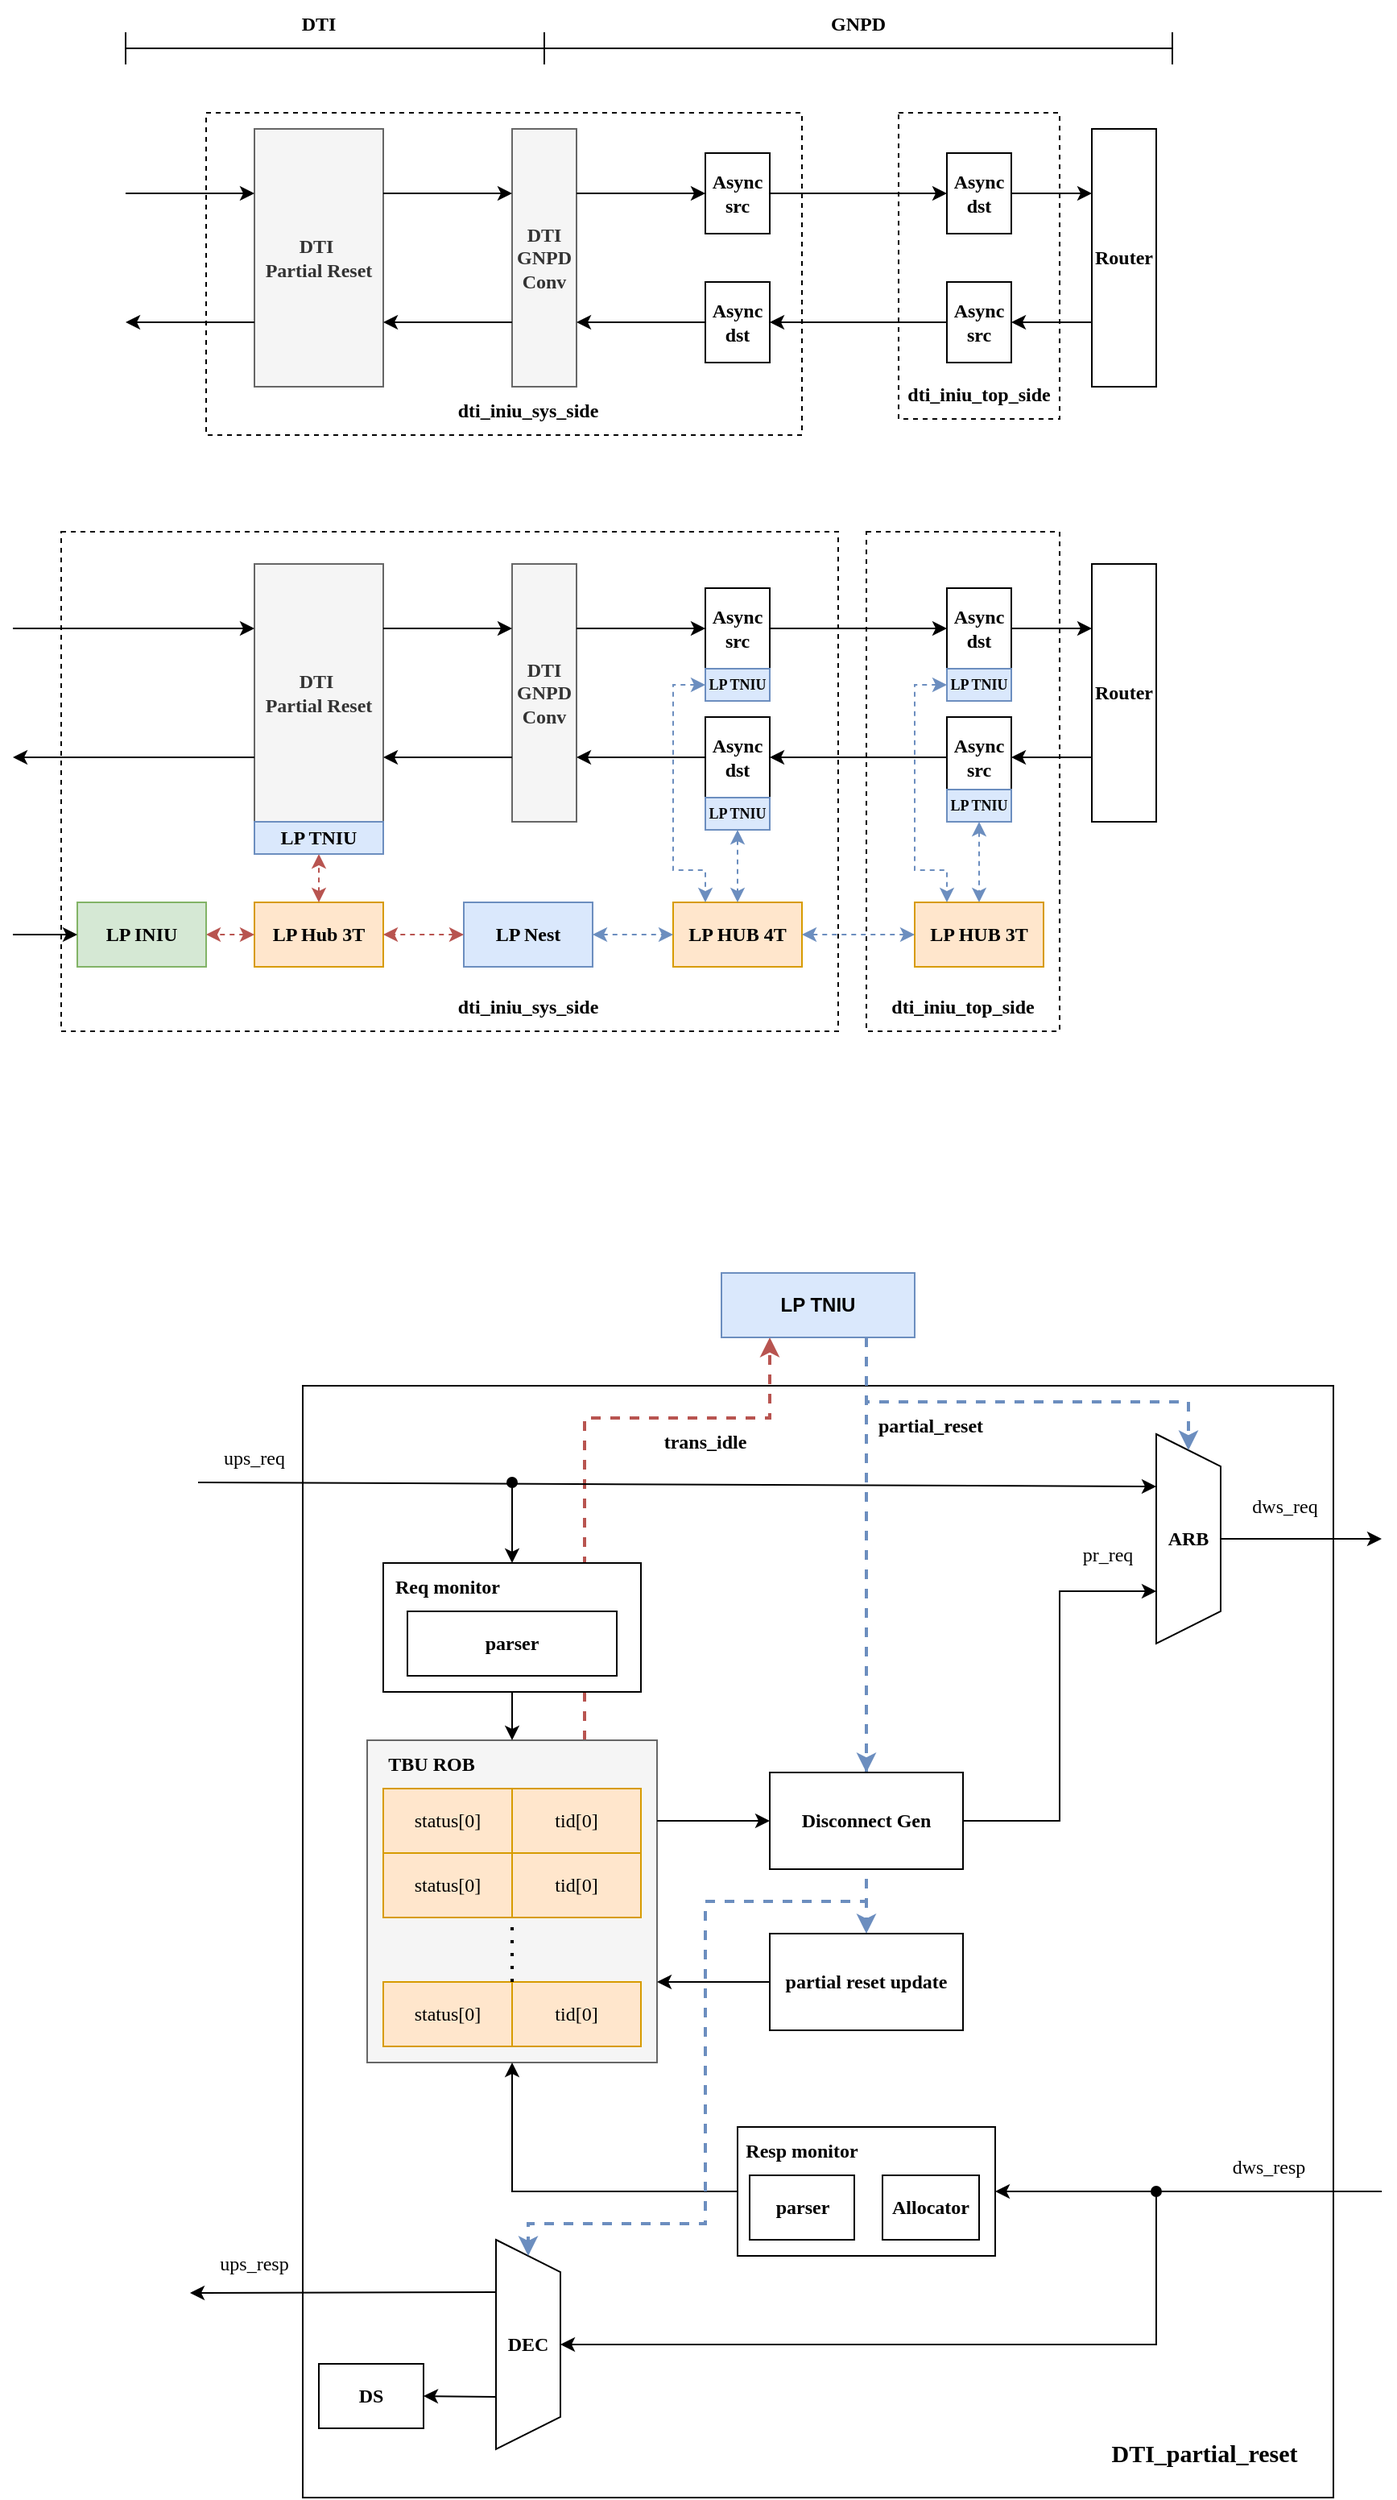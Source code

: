 <mxfile version="24.0.4" type="device" pages="2">
  <diagram id="UdGOyIUxEcer_Vi9fryR" name="dti iniu">
    <mxGraphModel dx="2206" dy="1286" grid="1" gridSize="10" guides="1" tooltips="1" connect="1" arrows="1" fold="1" page="1" pageScale="1" pageWidth="850" pageHeight="1100" math="0" shadow="0">
      <root>
        <mxCell id="0" />
        <mxCell id="1" parent="0" />
        <mxCell id="I1GsAX8O18nR4LQRqxV6-1" value="" style="rounded=0;whiteSpace=wrap;html=1;" parent="1" vertex="1">
          <mxGeometry x="190" y="860" width="640" height="690" as="geometry" />
        </mxCell>
        <mxCell id="9jyLoW1VkFiGDsnG_6Tc-124" value="" style="endArrow=classic;html=1;rounded=0;exitX=0.75;exitY=0;exitDx=0;exitDy=0;entryX=0.25;entryY=1;entryDx=0;entryDy=0;fillColor=#f8cecc;strokeColor=#b85450;dashed=1;edgeStyle=orthogonalEdgeStyle;strokeWidth=2;" parent="1" source="9jyLoW1VkFiGDsnG_6Tc-75" target="9jyLoW1VkFiGDsnG_6Tc-74" edge="1">
          <mxGeometry width="50" height="50" relative="1" as="geometry">
            <mxPoint x="460" y="1050" as="sourcePoint" />
            <mxPoint x="510" y="1000" as="targetPoint" />
            <Array as="points">
              <mxPoint x="365" y="880" />
              <mxPoint x="480" y="880" />
            </Array>
          </mxGeometry>
        </mxCell>
        <mxCell id="9jyLoW1VkFiGDsnG_6Tc-109" value="" style="rounded=0;whiteSpace=wrap;html=1;" parent="1" vertex="1">
          <mxGeometry x="460" y="1320" width="160" height="80" as="geometry" />
        </mxCell>
        <mxCell id="9jyLoW1VkFiGDsnG_6Tc-100" value="" style="endArrow=classic;html=1;rounded=0;exitX=0.75;exitY=1;exitDx=0;exitDy=0;entryX=0.5;entryY=0;entryDx=0;entryDy=0;fillColor=#dae8fc;strokeColor=#6c8ebf;dashed=1;strokeWidth=2;" parent="1" source="9jyLoW1VkFiGDsnG_6Tc-74" target="9jyLoW1VkFiGDsnG_6Tc-96" edge="1">
          <mxGeometry width="50" height="50" relative="1" as="geometry">
            <mxPoint x="550" y="850" as="sourcePoint" />
            <mxPoint x="550" y="1090" as="targetPoint" />
          </mxGeometry>
        </mxCell>
        <mxCell id="9jyLoW1VkFiGDsnG_6Tc-92" value="" style="rounded=0;whiteSpace=wrap;html=1;" parent="1" vertex="1">
          <mxGeometry x="240" y="970" width="160" height="80" as="geometry" />
        </mxCell>
        <mxCell id="9jyLoW1VkFiGDsnG_6Tc-73" value="" style="rounded=0;whiteSpace=wrap;html=1;dashed=1;" parent="1" vertex="1">
          <mxGeometry x="540" y="330" width="120" height="310" as="geometry" />
        </mxCell>
        <mxCell id="9jyLoW1VkFiGDsnG_6Tc-72" value="" style="rounded=0;whiteSpace=wrap;html=1;dashed=1;" parent="1" vertex="1">
          <mxGeometry x="40" y="330" width="482.5" height="310" as="geometry" />
        </mxCell>
        <mxCell id="9jyLoW1VkFiGDsnG_6Tc-28" value="" style="rounded=0;whiteSpace=wrap;html=1;dashed=1;" parent="1" vertex="1">
          <mxGeometry x="130" y="70" width="370" height="200" as="geometry" />
        </mxCell>
        <mxCell id="9jyLoW1VkFiGDsnG_6Tc-26" value="" style="rounded=0;whiteSpace=wrap;html=1;dashed=1;" parent="1" vertex="1">
          <mxGeometry x="560" y="70" width="100" height="190" as="geometry" />
        </mxCell>
        <mxCell id="9jyLoW1VkFiGDsnG_6Tc-1" value="&lt;b&gt;DTI&amp;nbsp;&lt;/b&gt;&lt;div&gt;&lt;b&gt;Partial Reset&lt;/b&gt;&lt;/div&gt;" style="rounded=0;whiteSpace=wrap;html=1;fillColor=#f5f5f5;fontColor=#333333;strokeColor=#666666;fontFamily=Times New Roman;" parent="1" vertex="1">
          <mxGeometry x="160" y="80" width="80" height="160" as="geometry" />
        </mxCell>
        <mxCell id="9jyLoW1VkFiGDsnG_6Tc-2" value="&lt;b&gt;DTI&lt;/b&gt;&lt;div&gt;&lt;b&gt;GNPD&lt;/b&gt;&lt;/div&gt;&lt;div&gt;&lt;b&gt;Conv&lt;/b&gt;&lt;/div&gt;" style="rounded=0;whiteSpace=wrap;html=1;fillColor=#f5f5f5;fontColor=#333333;strokeColor=#666666;fontFamily=Times New Roman;" parent="1" vertex="1">
          <mxGeometry x="320" y="80" width="40" height="160" as="geometry" />
        </mxCell>
        <mxCell id="9jyLoW1VkFiGDsnG_6Tc-3" value="" style="endArrow=classic;html=1;rounded=0;entryX=0;entryY=0.25;entryDx=0;entryDy=0;" parent="1" target="9jyLoW1VkFiGDsnG_6Tc-1" edge="1">
          <mxGeometry width="50" height="50" relative="1" as="geometry">
            <mxPoint x="80" y="120" as="sourcePoint" />
            <mxPoint x="60" y="100" as="targetPoint" />
          </mxGeometry>
        </mxCell>
        <mxCell id="9jyLoW1VkFiGDsnG_6Tc-4" value="" style="endArrow=classic;html=1;rounded=0;exitX=0;exitY=0.75;exitDx=0;exitDy=0;" parent="1" source="9jyLoW1VkFiGDsnG_6Tc-1" edge="1">
          <mxGeometry width="50" height="50" relative="1" as="geometry">
            <mxPoint x="90" y="130" as="sourcePoint" />
            <mxPoint x="80" y="200" as="targetPoint" />
          </mxGeometry>
        </mxCell>
        <mxCell id="9jyLoW1VkFiGDsnG_6Tc-5" value="" style="endArrow=classic;html=1;rounded=0;exitX=0;exitY=0.75;exitDx=0;exitDy=0;entryX=1;entryY=0.75;entryDx=0;entryDy=0;" parent="1" source="9jyLoW1VkFiGDsnG_6Tc-2" target="9jyLoW1VkFiGDsnG_6Tc-1" edge="1">
          <mxGeometry width="50" height="50" relative="1" as="geometry">
            <mxPoint x="340" y="270" as="sourcePoint" />
            <mxPoint x="260" y="270" as="targetPoint" />
          </mxGeometry>
        </mxCell>
        <mxCell id="9jyLoW1VkFiGDsnG_6Tc-6" value="" style="endArrow=classic;html=1;rounded=0;exitX=1;exitY=0.25;exitDx=0;exitDy=0;entryX=0;entryY=0.25;entryDx=0;entryDy=0;" parent="1" source="9jyLoW1VkFiGDsnG_6Tc-1" target="9jyLoW1VkFiGDsnG_6Tc-2" edge="1">
          <mxGeometry width="50" height="50" relative="1" as="geometry">
            <mxPoint x="460" y="110" as="sourcePoint" />
            <mxPoint x="510" y="60" as="targetPoint" />
          </mxGeometry>
        </mxCell>
        <mxCell id="9jyLoW1VkFiGDsnG_6Tc-7" value="Async&lt;div&gt;src&lt;/div&gt;" style="rounded=0;whiteSpace=wrap;html=1;fontFamily=Times New Roman;fontStyle=1" parent="1" vertex="1">
          <mxGeometry x="440" y="95" width="40" height="50" as="geometry" />
        </mxCell>
        <mxCell id="9jyLoW1VkFiGDsnG_6Tc-8" value="" style="endArrow=classic;html=1;rounded=0;exitX=1;exitY=0.25;exitDx=0;exitDy=0;entryX=0;entryY=0.5;entryDx=0;entryDy=0;" parent="1" source="9jyLoW1VkFiGDsnG_6Tc-2" target="9jyLoW1VkFiGDsnG_6Tc-7" edge="1">
          <mxGeometry width="50" height="50" relative="1" as="geometry">
            <mxPoint x="510" y="180" as="sourcePoint" />
            <mxPoint x="560" y="130" as="targetPoint" />
          </mxGeometry>
        </mxCell>
        <mxCell id="9jyLoW1VkFiGDsnG_6Tc-11" value="Async&lt;div&gt;dst&lt;/div&gt;" style="rounded=0;whiteSpace=wrap;html=1;fontFamily=Times New Roman;fontStyle=1" parent="1" vertex="1">
          <mxGeometry x="440" y="175" width="40" height="50" as="geometry" />
        </mxCell>
        <mxCell id="9jyLoW1VkFiGDsnG_6Tc-12" value="" style="endArrow=classic;html=1;rounded=0;entryX=1;entryY=0.75;entryDx=0;entryDy=0;exitX=0;exitY=0.5;exitDx=0;exitDy=0;" parent="1" source="9jyLoW1VkFiGDsnG_6Tc-11" target="9jyLoW1VkFiGDsnG_6Tc-2" edge="1">
          <mxGeometry width="50" height="50" relative="1" as="geometry">
            <mxPoint x="430" y="200" as="sourcePoint" />
            <mxPoint x="370" y="210" as="targetPoint" />
          </mxGeometry>
        </mxCell>
        <mxCell id="9jyLoW1VkFiGDsnG_6Tc-13" value="Async&lt;div&gt;dst&lt;/div&gt;" style="rounded=0;whiteSpace=wrap;html=1;fontFamily=Times New Roman;fontStyle=1" parent="1" vertex="1">
          <mxGeometry x="590" y="95" width="40" height="50" as="geometry" />
        </mxCell>
        <mxCell id="9jyLoW1VkFiGDsnG_6Tc-14" value="Async&lt;div&gt;src&lt;/div&gt;" style="rounded=0;whiteSpace=wrap;html=1;fontFamily=Times New Roman;fontStyle=1" parent="1" vertex="1">
          <mxGeometry x="590" y="175" width="40" height="50" as="geometry" />
        </mxCell>
        <mxCell id="9jyLoW1VkFiGDsnG_6Tc-15" value="" style="endArrow=classic;html=1;rounded=0;exitX=1;exitY=0.5;exitDx=0;exitDy=0;entryX=0;entryY=0.5;entryDx=0;entryDy=0;fontFamily=Times New Roman;fontStyle=1" parent="1" source="9jyLoW1VkFiGDsnG_6Tc-7" target="9jyLoW1VkFiGDsnG_6Tc-13" edge="1">
          <mxGeometry width="50" height="50" relative="1" as="geometry">
            <mxPoint x="500" y="145" as="sourcePoint" />
            <mxPoint x="580" y="145" as="targetPoint" />
          </mxGeometry>
        </mxCell>
        <mxCell id="9jyLoW1VkFiGDsnG_6Tc-16" value="" style="endArrow=classic;html=1;rounded=0;exitX=0;exitY=0.5;exitDx=0;exitDy=0;entryX=1;entryY=0.5;entryDx=0;entryDy=0;fontFamily=Times New Roman;fontStyle=1" parent="1" source="9jyLoW1VkFiGDsnG_6Tc-14" target="9jyLoW1VkFiGDsnG_6Tc-11" edge="1">
          <mxGeometry width="50" height="50" relative="1" as="geometry">
            <mxPoint x="490" y="130" as="sourcePoint" />
            <mxPoint x="600" y="130" as="targetPoint" />
          </mxGeometry>
        </mxCell>
        <mxCell id="9jyLoW1VkFiGDsnG_6Tc-19" value="" style="shape=crossbar;whiteSpace=wrap;html=1;rounded=1;" parent="1" vertex="1">
          <mxGeometry x="80" y="20" width="260" height="20" as="geometry" />
        </mxCell>
        <mxCell id="9jyLoW1VkFiGDsnG_6Tc-20" value="" style="shape=crossbar;whiteSpace=wrap;html=1;rounded=1;" parent="1" vertex="1">
          <mxGeometry x="340" y="20" width="390" height="20" as="geometry" />
        </mxCell>
        <mxCell id="9jyLoW1VkFiGDsnG_6Tc-21" value="&lt;font face=&quot;Times New Roman&quot;&gt;&lt;b&gt;DTI&lt;/b&gt;&lt;/font&gt;" style="text;html=1;align=center;verticalAlign=middle;whiteSpace=wrap;rounded=0;" parent="1" vertex="1">
          <mxGeometry x="170" width="60" height="30" as="geometry" />
        </mxCell>
        <mxCell id="9jyLoW1VkFiGDsnG_6Tc-22" value="&lt;font face=&quot;Times New Roman&quot;&gt;&lt;b&gt;GNPD&lt;/b&gt;&lt;/font&gt;" style="text;html=1;align=center;verticalAlign=middle;whiteSpace=wrap;rounded=0;" parent="1" vertex="1">
          <mxGeometry x="505" width="60" height="30" as="geometry" />
        </mxCell>
        <mxCell id="9jyLoW1VkFiGDsnG_6Tc-23" value="Router" style="rounded=0;whiteSpace=wrap;html=1;fontFamily=Times New Roman;fontStyle=1" parent="1" vertex="1">
          <mxGeometry x="680" y="80" width="40" height="160" as="geometry" />
        </mxCell>
        <mxCell id="9jyLoW1VkFiGDsnG_6Tc-24" value="" style="endArrow=classic;html=1;rounded=0;exitX=0;exitY=0.75;exitDx=0;exitDy=0;entryX=1;entryY=0.5;entryDx=0;entryDy=0;" parent="1" source="9jyLoW1VkFiGDsnG_6Tc-23" target="9jyLoW1VkFiGDsnG_6Tc-14" edge="1">
          <mxGeometry width="50" height="50" relative="1" as="geometry">
            <mxPoint x="670" y="290" as="sourcePoint" />
            <mxPoint x="720" y="240" as="targetPoint" />
          </mxGeometry>
        </mxCell>
        <mxCell id="9jyLoW1VkFiGDsnG_6Tc-25" value="" style="endArrow=classic;html=1;rounded=0;exitX=1;exitY=0.5;exitDx=0;exitDy=0;entryX=0;entryY=0.25;entryDx=0;entryDy=0;" parent="1" source="9jyLoW1VkFiGDsnG_6Tc-13" target="9jyLoW1VkFiGDsnG_6Tc-23" edge="1">
          <mxGeometry width="50" height="50" relative="1" as="geometry">
            <mxPoint x="690" y="210" as="sourcePoint" />
            <mxPoint x="650" y="150" as="targetPoint" />
          </mxGeometry>
        </mxCell>
        <mxCell id="9jyLoW1VkFiGDsnG_6Tc-27" value="&lt;font face=&quot;Times New Roman&quot;&gt;&lt;b&gt;dti_iniu_top_side&lt;/b&gt;&lt;/font&gt;" style="text;html=1;align=center;verticalAlign=middle;whiteSpace=wrap;rounded=0;" parent="1" vertex="1">
          <mxGeometry x="580" y="230" width="60" height="30" as="geometry" />
        </mxCell>
        <mxCell id="9jyLoW1VkFiGDsnG_6Tc-29" value="&lt;font face=&quot;Times New Roman&quot;&gt;&lt;b&gt;dti_iniu_sys_side&lt;/b&gt;&lt;/font&gt;" style="text;html=1;align=center;verticalAlign=middle;whiteSpace=wrap;rounded=0;" parent="1" vertex="1">
          <mxGeometry x="300" y="240" width="60" height="30" as="geometry" />
        </mxCell>
        <mxCell id="9jyLoW1VkFiGDsnG_6Tc-32" value="&lt;span&gt;DTI&amp;nbsp;&lt;/span&gt;&lt;div&gt;&lt;span&gt;Partial Reset&lt;/span&gt;&lt;/div&gt;" style="rounded=0;whiteSpace=wrap;html=1;fillColor=#f5f5f5;fontColor=#333333;strokeColor=#666666;fontFamily=Times New Roman;fontStyle=1" parent="1" vertex="1">
          <mxGeometry x="160" y="350" width="80" height="160" as="geometry" />
        </mxCell>
        <mxCell id="9jyLoW1VkFiGDsnG_6Tc-33" value="&lt;span&gt;DTI&lt;/span&gt;&lt;div&gt;&lt;span&gt;GNPD&lt;/span&gt;&lt;/div&gt;&lt;div&gt;&lt;span&gt;Conv&lt;/span&gt;&lt;/div&gt;" style="rounded=0;whiteSpace=wrap;html=1;fillColor=#f5f5f5;fontColor=#333333;strokeColor=#666666;fontFamily=Times New Roman;fontStyle=1" parent="1" vertex="1">
          <mxGeometry x="320" y="350" width="40" height="160" as="geometry" />
        </mxCell>
        <mxCell id="9jyLoW1VkFiGDsnG_6Tc-34" value="" style="endArrow=classic;html=1;rounded=0;entryX=0;entryY=0.25;entryDx=0;entryDy=0;fontFamily=Times New Roman;fontStyle=1" parent="1" target="9jyLoW1VkFiGDsnG_6Tc-32" edge="1">
          <mxGeometry width="50" height="50" relative="1" as="geometry">
            <mxPoint x="10" y="390" as="sourcePoint" />
            <mxPoint x="60" y="370" as="targetPoint" />
          </mxGeometry>
        </mxCell>
        <mxCell id="9jyLoW1VkFiGDsnG_6Tc-35" value="" style="endArrow=classic;html=1;rounded=0;exitX=0;exitY=0.75;exitDx=0;exitDy=0;fontFamily=Times New Roman;fontStyle=1" parent="1" source="9jyLoW1VkFiGDsnG_6Tc-32" edge="1">
          <mxGeometry width="50" height="50" relative="1" as="geometry">
            <mxPoint x="90" y="400" as="sourcePoint" />
            <mxPoint x="10" y="470" as="targetPoint" />
          </mxGeometry>
        </mxCell>
        <mxCell id="9jyLoW1VkFiGDsnG_6Tc-36" value="" style="endArrow=classic;html=1;rounded=0;exitX=0;exitY=0.75;exitDx=0;exitDy=0;entryX=1;entryY=0.75;entryDx=0;entryDy=0;fontFamily=Times New Roman;fontStyle=1" parent="1" source="9jyLoW1VkFiGDsnG_6Tc-33" target="9jyLoW1VkFiGDsnG_6Tc-32" edge="1">
          <mxGeometry width="50" height="50" relative="1" as="geometry">
            <mxPoint x="340" y="540" as="sourcePoint" />
            <mxPoint x="260" y="540" as="targetPoint" />
          </mxGeometry>
        </mxCell>
        <mxCell id="9jyLoW1VkFiGDsnG_6Tc-37" value="" style="endArrow=classic;html=1;rounded=0;exitX=1;exitY=0.25;exitDx=0;exitDy=0;entryX=0;entryY=0.25;entryDx=0;entryDy=0;fontFamily=Times New Roman;fontStyle=1" parent="1" source="9jyLoW1VkFiGDsnG_6Tc-32" target="9jyLoW1VkFiGDsnG_6Tc-33" edge="1">
          <mxGeometry width="50" height="50" relative="1" as="geometry">
            <mxPoint x="460" y="380" as="sourcePoint" />
            <mxPoint x="510" y="330" as="targetPoint" />
          </mxGeometry>
        </mxCell>
        <mxCell id="9jyLoW1VkFiGDsnG_6Tc-38" value="Async&lt;div&gt;src&lt;/div&gt;" style="rounded=0;whiteSpace=wrap;html=1;fontFamily=Times New Roman;fontStyle=1" parent="1" vertex="1">
          <mxGeometry x="440" y="365" width="40" height="50" as="geometry" />
        </mxCell>
        <mxCell id="9jyLoW1VkFiGDsnG_6Tc-39" value="" style="endArrow=classic;html=1;rounded=0;exitX=1;exitY=0.25;exitDx=0;exitDy=0;entryX=0;entryY=0.5;entryDx=0;entryDy=0;fontFamily=Times New Roman;fontStyle=1" parent="1" source="9jyLoW1VkFiGDsnG_6Tc-33" target="9jyLoW1VkFiGDsnG_6Tc-38" edge="1">
          <mxGeometry width="50" height="50" relative="1" as="geometry">
            <mxPoint x="510" y="450" as="sourcePoint" />
            <mxPoint x="560" y="400" as="targetPoint" />
          </mxGeometry>
        </mxCell>
        <mxCell id="9jyLoW1VkFiGDsnG_6Tc-40" value="Async&lt;div&gt;dst&lt;/div&gt;" style="rounded=0;whiteSpace=wrap;html=1;fontFamily=Times New Roman;fontStyle=1" parent="1" vertex="1">
          <mxGeometry x="440" y="445" width="40" height="50" as="geometry" />
        </mxCell>
        <mxCell id="9jyLoW1VkFiGDsnG_6Tc-41" value="" style="endArrow=classic;html=1;rounded=0;entryX=1;entryY=0.75;entryDx=0;entryDy=0;exitX=0;exitY=0.5;exitDx=0;exitDy=0;fontFamily=Times New Roman;fontStyle=1" parent="1" source="9jyLoW1VkFiGDsnG_6Tc-40" target="9jyLoW1VkFiGDsnG_6Tc-33" edge="1">
          <mxGeometry width="50" height="50" relative="1" as="geometry">
            <mxPoint x="430" y="470" as="sourcePoint" />
            <mxPoint x="370" y="480" as="targetPoint" />
          </mxGeometry>
        </mxCell>
        <mxCell id="9jyLoW1VkFiGDsnG_6Tc-42" value="Async&lt;div&gt;dst&lt;/div&gt;" style="rounded=0;whiteSpace=wrap;html=1;fontFamily=Times New Roman;fontStyle=1" parent="1" vertex="1">
          <mxGeometry x="590" y="365" width="40" height="50" as="geometry" />
        </mxCell>
        <mxCell id="9jyLoW1VkFiGDsnG_6Tc-43" value="Async&lt;div&gt;src&lt;/div&gt;" style="rounded=0;whiteSpace=wrap;html=1;fontFamily=Times New Roman;fontStyle=1" parent="1" vertex="1">
          <mxGeometry x="590" y="445" width="40" height="50" as="geometry" />
        </mxCell>
        <mxCell id="9jyLoW1VkFiGDsnG_6Tc-44" value="" style="endArrow=classic;html=1;rounded=0;exitX=1;exitY=0.5;exitDx=0;exitDy=0;entryX=0;entryY=0.5;entryDx=0;entryDy=0;fontFamily=Times New Roman;fontStyle=1" parent="1" source="9jyLoW1VkFiGDsnG_6Tc-38" target="9jyLoW1VkFiGDsnG_6Tc-42" edge="1">
          <mxGeometry width="50" height="50" relative="1" as="geometry">
            <mxPoint x="500" y="415" as="sourcePoint" />
            <mxPoint x="580" y="415" as="targetPoint" />
          </mxGeometry>
        </mxCell>
        <mxCell id="9jyLoW1VkFiGDsnG_6Tc-45" value="" style="endArrow=classic;html=1;rounded=0;exitX=0;exitY=0.5;exitDx=0;exitDy=0;entryX=1;entryY=0.5;entryDx=0;entryDy=0;fontFamily=Times New Roman;fontStyle=1" parent="1" source="9jyLoW1VkFiGDsnG_6Tc-43" target="9jyLoW1VkFiGDsnG_6Tc-40" edge="1">
          <mxGeometry width="50" height="50" relative="1" as="geometry">
            <mxPoint x="490" y="400" as="sourcePoint" />
            <mxPoint x="600" y="400" as="targetPoint" />
          </mxGeometry>
        </mxCell>
        <mxCell id="9jyLoW1VkFiGDsnG_6Tc-46" value="Router" style="rounded=0;whiteSpace=wrap;html=1;fontFamily=Times New Roman;fontStyle=1" parent="1" vertex="1">
          <mxGeometry x="680" y="350" width="40" height="160" as="geometry" />
        </mxCell>
        <mxCell id="9jyLoW1VkFiGDsnG_6Tc-47" value="" style="endArrow=classic;html=1;rounded=0;exitX=0;exitY=0.75;exitDx=0;exitDy=0;entryX=1;entryY=0.5;entryDx=0;entryDy=0;fontFamily=Times New Roman;fontStyle=1" parent="1" source="9jyLoW1VkFiGDsnG_6Tc-46" target="9jyLoW1VkFiGDsnG_6Tc-43" edge="1">
          <mxGeometry width="50" height="50" relative="1" as="geometry">
            <mxPoint x="670" y="560" as="sourcePoint" />
            <mxPoint x="720" y="510" as="targetPoint" />
          </mxGeometry>
        </mxCell>
        <mxCell id="9jyLoW1VkFiGDsnG_6Tc-48" value="" style="endArrow=classic;html=1;rounded=0;exitX=1;exitY=0.5;exitDx=0;exitDy=0;entryX=0;entryY=0.25;entryDx=0;entryDy=0;fontFamily=Times New Roman;fontStyle=1" parent="1" source="9jyLoW1VkFiGDsnG_6Tc-42" target="9jyLoW1VkFiGDsnG_6Tc-46" edge="1">
          <mxGeometry width="50" height="50" relative="1" as="geometry">
            <mxPoint x="690" y="480" as="sourcePoint" />
            <mxPoint x="650" y="420" as="targetPoint" />
          </mxGeometry>
        </mxCell>
        <mxCell id="9jyLoW1VkFiGDsnG_6Tc-49" value="&lt;font face=&quot;Times New Roman&quot;&gt;&lt;b&gt;dti_iniu_top_side&lt;/b&gt;&lt;/font&gt;" style="text;html=1;align=center;verticalAlign=middle;whiteSpace=wrap;rounded=0;" parent="1" vertex="1">
          <mxGeometry x="570" y="610" width="60" height="30" as="geometry" />
        </mxCell>
        <mxCell id="9jyLoW1VkFiGDsnG_6Tc-50" value="&lt;font face=&quot;Times New Roman&quot;&gt;&lt;b&gt;dti_iniu_sys_side&lt;/b&gt;&lt;/font&gt;" style="text;html=1;align=center;verticalAlign=middle;whiteSpace=wrap;rounded=0;" parent="1" vertex="1">
          <mxGeometry x="300" y="610" width="60" height="30" as="geometry" />
        </mxCell>
        <mxCell id="9jyLoW1VkFiGDsnG_6Tc-51" value="&lt;font&gt;LP Hub 3T&lt;/font&gt;" style="rounded=0;whiteSpace=wrap;html=1;fillColor=#ffe6cc;strokeColor=#d79b00;fontStyle=1;fontFamily=Times New Roman;" parent="1" vertex="1">
          <mxGeometry x="160" y="560" width="80" height="40" as="geometry" />
        </mxCell>
        <mxCell id="9jyLoW1VkFiGDsnG_6Tc-52" value="&lt;font&gt;LP Nest&lt;/font&gt;" style="rounded=0;whiteSpace=wrap;html=1;fillColor=#dae8fc;strokeColor=#6c8ebf;fontStyle=1;fontFamily=Times New Roman;" parent="1" vertex="1">
          <mxGeometry x="290" y="560" width="80" height="40" as="geometry" />
        </mxCell>
        <mxCell id="9jyLoW1VkFiGDsnG_6Tc-53" value="" style="endArrow=classic;html=1;rounded=0;exitX=0.5;exitY=0;exitDx=0;exitDy=0;startArrow=classic;startFill=1;fillColor=#f8cecc;strokeColor=#b85450;dashed=1;fontFamily=Times New Roman;fontStyle=1" parent="1" source="9jyLoW1VkFiGDsnG_6Tc-51" edge="1">
          <mxGeometry width="50" height="50" relative="1" as="geometry">
            <mxPoint x="190" y="620" as="sourcePoint" />
            <mxPoint x="200" y="530" as="targetPoint" />
            <Array as="points">
              <mxPoint x="200" y="550" />
            </Array>
          </mxGeometry>
        </mxCell>
        <mxCell id="9jyLoW1VkFiGDsnG_6Tc-54" value="" style="endArrow=classic;html=1;rounded=0;exitX=0;exitY=0.5;exitDx=0;exitDy=0;startArrow=classic;startFill=1;fillColor=#f8cecc;strokeColor=#b85450;dashed=1;fontFamily=Times New Roman;fontStyle=1" parent="1" source="9jyLoW1VkFiGDsnG_6Tc-51" edge="1">
          <mxGeometry width="50" height="50" relative="1" as="geometry">
            <mxPoint x="210" y="570" as="sourcePoint" />
            <mxPoint x="130" y="580" as="targetPoint" />
          </mxGeometry>
        </mxCell>
        <mxCell id="9jyLoW1VkFiGDsnG_6Tc-56" value="" style="endArrow=classic;html=1;rounded=0;entryX=1;entryY=0.5;entryDx=0;entryDy=0;exitX=0;exitY=0.5;exitDx=0;exitDy=0;startArrow=classic;startFill=1;fillColor=#f8cecc;strokeColor=#b85450;dashed=1;fontFamily=Times New Roman;fontStyle=1" parent="1" source="9jyLoW1VkFiGDsnG_6Tc-52" target="9jyLoW1VkFiGDsnG_6Tc-51" edge="1">
          <mxGeometry width="50" height="50" relative="1" as="geometry">
            <mxPoint x="210" y="570" as="sourcePoint" />
            <mxPoint x="210" y="520" as="targetPoint" />
          </mxGeometry>
        </mxCell>
        <mxCell id="9jyLoW1VkFiGDsnG_6Tc-57" value="LP TNIU" style="rounded=0;whiteSpace=wrap;html=1;fillColor=#dae8fc;strokeColor=#6c8ebf;fontFamily=Times New Roman;fontStyle=1" parent="1" vertex="1">
          <mxGeometry x="160" y="510" width="80" height="20" as="geometry" />
        </mxCell>
        <mxCell id="9jyLoW1VkFiGDsnG_6Tc-58" value="&lt;font style=&quot;font-size: 9px;&quot;&gt;LP TNIU&lt;/font&gt;" style="rounded=0;whiteSpace=wrap;html=1;fillColor=#dae8fc;strokeColor=#6c8ebf;fontSize=9;fontFamily=Times New Roman;fontStyle=1" parent="1" vertex="1">
          <mxGeometry x="440" y="495" width="40" height="20" as="geometry" />
        </mxCell>
        <mxCell id="9jyLoW1VkFiGDsnG_6Tc-59" value="&lt;font style=&quot;font-size: 9px;&quot;&gt;LP TNIU&lt;/font&gt;" style="rounded=0;whiteSpace=wrap;html=1;fillColor=#dae8fc;strokeColor=#6c8ebf;fontSize=9;fontFamily=Times New Roman;fontStyle=1" parent="1" vertex="1">
          <mxGeometry x="440" y="415" width="40" height="20" as="geometry" />
        </mxCell>
        <mxCell id="9jyLoW1VkFiGDsnG_6Tc-60" value="&lt;font style=&quot;font-size: 9px;&quot;&gt;LP TNIU&lt;/font&gt;" style="rounded=0;whiteSpace=wrap;html=1;fillColor=#dae8fc;strokeColor=#6c8ebf;fontSize=9;fontFamily=Times New Roman;fontStyle=1" parent="1" vertex="1">
          <mxGeometry x="590" y="415" width="40" height="20" as="geometry" />
        </mxCell>
        <mxCell id="9jyLoW1VkFiGDsnG_6Tc-61" value="&lt;font style=&quot;font-size: 9px;&quot;&gt;LP TNIU&lt;/font&gt;" style="rounded=0;whiteSpace=wrap;html=1;fillColor=#dae8fc;strokeColor=#6c8ebf;fontSize=9;fontFamily=Times New Roman;fontStyle=1" parent="1" vertex="1">
          <mxGeometry x="590" y="490" width="40" height="20" as="geometry" />
        </mxCell>
        <mxCell id="9jyLoW1VkFiGDsnG_6Tc-62" value="LP HUB 4T" style="rounded=0;whiteSpace=wrap;html=1;fillColor=#ffe6cc;strokeColor=#d79b00;fontStyle=1;fontFamily=Times New Roman;" parent="1" vertex="1">
          <mxGeometry x="420" y="560" width="80" height="40" as="geometry" />
        </mxCell>
        <mxCell id="9jyLoW1VkFiGDsnG_6Tc-64" value="" style="endArrow=classic;html=1;rounded=0;entryX=0;entryY=0.5;entryDx=0;entryDy=0;exitX=1;exitY=0.5;exitDx=0;exitDy=0;startArrow=classic;startFill=1;fillColor=#dae8fc;strokeColor=#6c8ebf;dashed=1;fontFamily=Times New Roman;fontStyle=1" parent="1" source="9jyLoW1VkFiGDsnG_6Tc-52" target="9jyLoW1VkFiGDsnG_6Tc-62" edge="1">
          <mxGeometry width="50" height="50" relative="1" as="geometry">
            <mxPoint x="300" y="590" as="sourcePoint" />
            <mxPoint x="250" y="590" as="targetPoint" />
          </mxGeometry>
        </mxCell>
        <mxCell id="9jyLoW1VkFiGDsnG_6Tc-65" value="" style="endArrow=classic;html=1;rounded=0;entryX=0.5;entryY=0;entryDx=0;entryDy=0;exitX=0.5;exitY=1;exitDx=0;exitDy=0;startArrow=classic;startFill=1;fillColor=#dae8fc;strokeColor=#6c8ebf;dashed=1;fontFamily=Times New Roman;fontStyle=1" parent="1" source="9jyLoW1VkFiGDsnG_6Tc-58" target="9jyLoW1VkFiGDsnG_6Tc-62" edge="1">
          <mxGeometry width="50" height="50" relative="1" as="geometry">
            <mxPoint x="380" y="590" as="sourcePoint" />
            <mxPoint x="430" y="590" as="targetPoint" />
          </mxGeometry>
        </mxCell>
        <mxCell id="9jyLoW1VkFiGDsnG_6Tc-66" value="" style="endArrow=classic;html=1;rounded=0;entryX=0.25;entryY=0;entryDx=0;entryDy=0;exitX=0;exitY=0.5;exitDx=0;exitDy=0;startArrow=classic;startFill=1;fillColor=#dae8fc;strokeColor=#6c8ebf;dashed=1;fontFamily=Times New Roman;fontStyle=1;edgeStyle=orthogonalEdgeStyle;" parent="1" source="9jyLoW1VkFiGDsnG_6Tc-59" target="9jyLoW1VkFiGDsnG_6Tc-62" edge="1">
          <mxGeometry width="50" height="50" relative="1" as="geometry">
            <mxPoint x="470" y="525" as="sourcePoint" />
            <mxPoint x="470" y="570" as="targetPoint" />
            <Array as="points">
              <mxPoint x="420" y="425" />
              <mxPoint x="420" y="540" />
              <mxPoint x="440" y="540" />
            </Array>
          </mxGeometry>
        </mxCell>
        <mxCell id="9jyLoW1VkFiGDsnG_6Tc-67" value="" style="endArrow=classic;html=1;rounded=0;exitX=0.5;exitY=1;exitDx=0;exitDy=0;startArrow=classic;startFill=1;fillColor=#dae8fc;strokeColor=#6c8ebf;dashed=1;fontFamily=Times New Roman;fontStyle=1" parent="1" source="9jyLoW1VkFiGDsnG_6Tc-61" edge="1">
          <mxGeometry width="50" height="50" relative="1" as="geometry">
            <mxPoint x="470" y="525" as="sourcePoint" />
            <mxPoint x="610" y="560" as="targetPoint" />
          </mxGeometry>
        </mxCell>
        <mxCell id="9jyLoW1VkFiGDsnG_6Tc-68" value="LP HUB 3T" style="rounded=0;whiteSpace=wrap;html=1;fillColor=#ffe6cc;strokeColor=#d79b00;fontStyle=1;fontFamily=Times New Roman;" parent="1" vertex="1">
          <mxGeometry x="570" y="560" width="80" height="40" as="geometry" />
        </mxCell>
        <mxCell id="9jyLoW1VkFiGDsnG_6Tc-69" value="" style="endArrow=classic;html=1;rounded=0;exitX=0;exitY=0.5;exitDx=0;exitDy=0;startArrow=classic;startFill=1;fillColor=#dae8fc;strokeColor=#6c8ebf;dashed=1;fontFamily=Times New Roman;fontStyle=1;entryX=0.25;entryY=0;entryDx=0;entryDy=0;edgeStyle=orthogonalEdgeStyle;" parent="1" source="9jyLoW1VkFiGDsnG_6Tc-60" target="9jyLoW1VkFiGDsnG_6Tc-68" edge="1">
          <mxGeometry width="50" height="50" relative="1" as="geometry">
            <mxPoint x="620" y="520" as="sourcePoint" />
            <mxPoint x="620" y="570" as="targetPoint" />
            <Array as="points">
              <mxPoint x="570" y="425" />
              <mxPoint x="570" y="540" />
              <mxPoint x="590" y="540" />
            </Array>
          </mxGeometry>
        </mxCell>
        <mxCell id="9jyLoW1VkFiGDsnG_6Tc-71" value="" style="endArrow=classic;html=1;rounded=0;entryX=1;entryY=0.5;entryDx=0;entryDy=0;exitX=0;exitY=0.5;exitDx=0;exitDy=0;startArrow=classic;startFill=1;fillColor=#dae8fc;strokeColor=#6c8ebf;dashed=1;fontFamily=Times New Roman;fontStyle=1" parent="1" source="9jyLoW1VkFiGDsnG_6Tc-68" target="9jyLoW1VkFiGDsnG_6Tc-62" edge="1">
          <mxGeometry width="50" height="50" relative="1" as="geometry">
            <mxPoint x="380" y="590" as="sourcePoint" />
            <mxPoint x="430" y="590" as="targetPoint" />
          </mxGeometry>
        </mxCell>
        <mxCell id="9jyLoW1VkFiGDsnG_6Tc-74" value="LP TNIU" style="rounded=0;whiteSpace=wrap;html=1;fillColor=#dae8fc;strokeColor=#6c8ebf;fontStyle=1" parent="1" vertex="1">
          <mxGeometry x="450" y="790" width="120" height="40" as="geometry" />
        </mxCell>
        <mxCell id="9jyLoW1VkFiGDsnG_6Tc-75" value="" style="rounded=0;whiteSpace=wrap;html=1;fillColor=#f5f5f5;strokeColor=#666666;fontColor=#333333;" parent="1" vertex="1">
          <mxGeometry x="230" y="1080" width="180" height="200" as="geometry" />
        </mxCell>
        <mxCell id="9jyLoW1VkFiGDsnG_6Tc-76" value="status[0]" style="rounded=0;whiteSpace=wrap;html=1;fillColor=#ffe6cc;strokeColor=#d79b00;fontFamily=Times New Roman;" parent="1" vertex="1">
          <mxGeometry x="240" y="1110" width="80" height="40" as="geometry" />
        </mxCell>
        <mxCell id="9jyLoW1VkFiGDsnG_6Tc-77" value="tid[0]" style="rounded=0;whiteSpace=wrap;html=1;fillColor=#ffe6cc;strokeColor=#d79b00;fontFamily=Times New Roman;" parent="1" vertex="1">
          <mxGeometry x="320" y="1110" width="80" height="40" as="geometry" />
        </mxCell>
        <mxCell id="9jyLoW1VkFiGDsnG_6Tc-78" value="status[0]" style="rounded=0;whiteSpace=wrap;html=1;fillColor=#ffe6cc;strokeColor=#d79b00;fontFamily=Times New Roman;" parent="1" vertex="1">
          <mxGeometry x="240" y="1150" width="80" height="40" as="geometry" />
        </mxCell>
        <mxCell id="9jyLoW1VkFiGDsnG_6Tc-79" value="tid[0]" style="rounded=0;whiteSpace=wrap;html=1;fillColor=#ffe6cc;strokeColor=#d79b00;fontFamily=Times New Roman;" parent="1" vertex="1">
          <mxGeometry x="320" y="1150" width="80" height="40" as="geometry" />
        </mxCell>
        <mxCell id="9jyLoW1VkFiGDsnG_6Tc-80" value="status[0]" style="rounded=0;whiteSpace=wrap;html=1;fillColor=#ffe6cc;strokeColor=#d79b00;fontFamily=Times New Roman;" parent="1" vertex="1">
          <mxGeometry x="240" y="1230" width="80" height="40" as="geometry" />
        </mxCell>
        <mxCell id="9jyLoW1VkFiGDsnG_6Tc-81" value="tid[0]" style="rounded=0;whiteSpace=wrap;html=1;fillColor=#ffe6cc;strokeColor=#d79b00;fontFamily=Times New Roman;" parent="1" vertex="1">
          <mxGeometry x="320" y="1230" width="80" height="40" as="geometry" />
        </mxCell>
        <mxCell id="9jyLoW1VkFiGDsnG_6Tc-82" value="" style="endArrow=none;dashed=1;html=1;dashPattern=1 3;strokeWidth=2;rounded=0;exitX=1;exitY=0;exitDx=0;exitDy=0;entryX=0;entryY=1;entryDx=0;entryDy=0;" parent="1" source="9jyLoW1VkFiGDsnG_6Tc-80" target="9jyLoW1VkFiGDsnG_6Tc-79" edge="1">
          <mxGeometry width="50" height="50" relative="1" as="geometry">
            <mxPoint x="430" y="1240" as="sourcePoint" />
            <mxPoint x="480" y="1190" as="targetPoint" />
          </mxGeometry>
        </mxCell>
        <mxCell id="9jyLoW1VkFiGDsnG_6Tc-83" value="TBU ROB" style="text;html=1;align=center;verticalAlign=middle;whiteSpace=wrap;rounded=0;fontStyle=1;fontFamily=Times New Roman;" parent="1" vertex="1">
          <mxGeometry x="240" y="1080" width="60" height="30" as="geometry" />
        </mxCell>
        <mxCell id="9jyLoW1VkFiGDsnG_6Tc-84" value="" style="endArrow=classic;html=1;rounded=0;entryX=0.25;entryY=1;entryDx=0;entryDy=0;" parent="1" target="9jyLoW1VkFiGDsnG_6Tc-97" edge="1">
          <mxGeometry width="50" height="50" relative="1" as="geometry">
            <mxPoint x="125" y="920" as="sourcePoint" />
            <mxPoint x="690" y="920" as="targetPoint" />
          </mxGeometry>
        </mxCell>
        <mxCell id="9jyLoW1VkFiGDsnG_6Tc-86" value="Allocator" style="rounded=0;whiteSpace=wrap;html=1;fontFamily=Times New Roman;fontStyle=1" parent="1" vertex="1">
          <mxGeometry x="550" y="1350" width="60" height="40" as="geometry" />
        </mxCell>
        <mxCell id="9jyLoW1VkFiGDsnG_6Tc-88" value="" style="endArrow=classic;html=1;rounded=0;entryX=0.5;entryY=0;entryDx=0;entryDy=0;" parent="1" target="9jyLoW1VkFiGDsnG_6Tc-75" edge="1">
          <mxGeometry width="50" height="50" relative="1" as="geometry">
            <mxPoint x="320" y="1050" as="sourcePoint" />
            <mxPoint x="520" y="1020" as="targetPoint" />
          </mxGeometry>
        </mxCell>
        <mxCell id="9jyLoW1VkFiGDsnG_6Tc-90" value="" style="endArrow=classic;html=1;rounded=0;entryX=0.5;entryY=0;entryDx=0;entryDy=0;startArrow=oval;startFill=1;" parent="1" target="9jyLoW1VkFiGDsnG_6Tc-92" edge="1">
          <mxGeometry width="50" height="50" relative="1" as="geometry">
            <mxPoint x="320" y="920" as="sourcePoint" />
            <mxPoint x="320" y="960" as="targetPoint" />
          </mxGeometry>
        </mxCell>
        <mxCell id="9jyLoW1VkFiGDsnG_6Tc-93" value="parser" style="rounded=0;whiteSpace=wrap;html=1;fontFamily=Times New Roman;fontStyle=1" parent="1" vertex="1">
          <mxGeometry x="255" y="1000" width="130" height="40" as="geometry" />
        </mxCell>
        <mxCell id="9jyLoW1VkFiGDsnG_6Tc-94" value="&lt;b&gt;&lt;font face=&quot;Times New Roman&quot;&gt;Req monitor&lt;/font&gt;&lt;/b&gt;" style="text;html=1;align=center;verticalAlign=middle;whiteSpace=wrap;rounded=0;" parent="1" vertex="1">
          <mxGeometry x="240" y="970" width="80" height="30" as="geometry" />
        </mxCell>
        <mxCell id="9jyLoW1VkFiGDsnG_6Tc-96" value="&lt;b&gt;&lt;font face=&quot;Times New Roman&quot;&gt;partial reset update&lt;/font&gt;&lt;/b&gt;" style="rounded=0;whiteSpace=wrap;html=1;" parent="1" vertex="1">
          <mxGeometry x="480" y="1200" width="120" height="60" as="geometry" />
        </mxCell>
        <mxCell id="9jyLoW1VkFiGDsnG_6Tc-97" value="&lt;b&gt;ARB&lt;/b&gt;" style="shape=trapezoid;perimeter=trapezoidPerimeter;whiteSpace=wrap;html=1;fixedSize=1;direction=south;fontFamily=Times New Roman;" parent="1" vertex="1">
          <mxGeometry x="720" y="890" width="40" height="130" as="geometry" />
        </mxCell>
        <mxCell id="9jyLoW1VkFiGDsnG_6Tc-98" value="" style="endArrow=classic;html=1;rounded=0;exitX=0.75;exitY=1;exitDx=0;exitDy=0;entryX=0.5;entryY=0;entryDx=0;entryDy=0;fillColor=#dae8fc;strokeColor=#6c8ebf;dashed=1;strokeWidth=2;" parent="1" source="9jyLoW1VkFiGDsnG_6Tc-74" target="9jyLoW1VkFiGDsnG_6Tc-95" edge="1">
          <mxGeometry width="50" height="50" relative="1" as="geometry">
            <mxPoint x="550" y="1010" as="sourcePoint" />
            <mxPoint x="600" y="980" as="targetPoint" />
          </mxGeometry>
        </mxCell>
        <mxCell id="9jyLoW1VkFiGDsnG_6Tc-99" value="" style="endArrow=classic;html=1;rounded=0;exitX=0.75;exitY=1;exitDx=0;exitDy=0;entryX=0;entryY=0.5;entryDx=0;entryDy=0;fillColor=#dae8fc;strokeColor=#6c8ebf;dashed=1;strokeWidth=2;edgeStyle=orthogonalEdgeStyle;" parent="1" source="9jyLoW1VkFiGDsnG_6Tc-74" target="9jyLoW1VkFiGDsnG_6Tc-97" edge="1">
          <mxGeometry width="50" height="50" relative="1" as="geometry">
            <mxPoint x="550" y="850" as="sourcePoint" />
            <mxPoint x="550" y="1090" as="targetPoint" />
            <Array as="points">
              <mxPoint x="540" y="870" />
              <mxPoint x="740" y="870" />
            </Array>
          </mxGeometry>
        </mxCell>
        <mxCell id="9jyLoW1VkFiGDsnG_6Tc-101" value="" style="endArrow=classic;html=1;rounded=0;exitX=0;exitY=0.5;exitDx=0;exitDy=0;entryX=1;entryY=0.75;entryDx=0;entryDy=0;" parent="1" source="9jyLoW1VkFiGDsnG_6Tc-96" target="9jyLoW1VkFiGDsnG_6Tc-75" edge="1">
          <mxGeometry width="50" height="50" relative="1" as="geometry">
            <mxPoint x="470" y="1340" as="sourcePoint" />
            <mxPoint x="520" y="1290" as="targetPoint" />
          </mxGeometry>
        </mxCell>
        <mxCell id="9jyLoW1VkFiGDsnG_6Tc-102" value="" style="endArrow=classic;html=1;rounded=0;exitX=1;exitY=0.25;exitDx=0;exitDy=0;entryX=0;entryY=0.5;entryDx=0;entryDy=0;" parent="1" source="9jyLoW1VkFiGDsnG_6Tc-75" target="9jyLoW1VkFiGDsnG_6Tc-95" edge="1">
          <mxGeometry width="50" height="50" relative="1" as="geometry">
            <mxPoint x="490" y="1240" as="sourcePoint" />
            <mxPoint x="420" y="1240" as="targetPoint" />
          </mxGeometry>
        </mxCell>
        <mxCell id="9jyLoW1VkFiGDsnG_6Tc-103" value="" style="endArrow=classic;html=1;rounded=0;exitX=1;exitY=0.5;exitDx=0;exitDy=0;entryX=0.75;entryY=1;entryDx=0;entryDy=0;edgeStyle=orthogonalEdgeStyle;" parent="1" source="9jyLoW1VkFiGDsnG_6Tc-95" target="9jyLoW1VkFiGDsnG_6Tc-97" edge="1">
          <mxGeometry width="50" height="50" relative="1" as="geometry">
            <mxPoint x="640" y="1130" as="sourcePoint" />
            <mxPoint x="690" y="1080" as="targetPoint" />
          </mxGeometry>
        </mxCell>
        <mxCell id="9jyLoW1VkFiGDsnG_6Tc-104" value="" style="endArrow=classic;html=1;rounded=0;exitX=0.5;exitY=0;exitDx=0;exitDy=0;fontFamily=Times New Roman;" parent="1" source="9jyLoW1VkFiGDsnG_6Tc-97" edge="1">
          <mxGeometry width="50" height="50" relative="1" as="geometry">
            <mxPoint x="850" y="960" as="sourcePoint" />
            <mxPoint x="860" y="955" as="targetPoint" />
          </mxGeometry>
        </mxCell>
        <mxCell id="9jyLoW1VkFiGDsnG_6Tc-105" value="ups_req" style="text;html=1;align=center;verticalAlign=middle;whiteSpace=wrap;rounded=0;fontFamily=Times New Roman;" parent="1" vertex="1">
          <mxGeometry x="130" y="890" width="60" height="30" as="geometry" />
        </mxCell>
        <mxCell id="9jyLoW1VkFiGDsnG_6Tc-106" value="pr_req" style="text;html=1;align=center;verticalAlign=middle;whiteSpace=wrap;rounded=0;fontFamily=Times New Roman;" parent="1" vertex="1">
          <mxGeometry x="660" y="950" width="60" height="30" as="geometry" />
        </mxCell>
        <mxCell id="9jyLoW1VkFiGDsnG_6Tc-107" value="dws_req" style="text;html=1;align=center;verticalAlign=middle;whiteSpace=wrap;rounded=0;fontFamily=Times New Roman;" parent="1" vertex="1">
          <mxGeometry x="770" y="920" width="60" height="30" as="geometry" />
        </mxCell>
        <mxCell id="9jyLoW1VkFiGDsnG_6Tc-110" value="parser" style="rounded=0;whiteSpace=wrap;html=1;fontFamily=Times New Roman;fontStyle=1" parent="1" vertex="1">
          <mxGeometry x="467.5" y="1350" width="65" height="40" as="geometry" />
        </mxCell>
        <mxCell id="9jyLoW1VkFiGDsnG_6Tc-111" value="&lt;b&gt;&lt;font face=&quot;Times New Roman&quot;&gt;Resp monitor&lt;/font&gt;&lt;/b&gt;" style="text;html=1;align=center;verticalAlign=middle;whiteSpace=wrap;rounded=0;" parent="1" vertex="1">
          <mxGeometry x="460" y="1320" width="80" height="30" as="geometry" />
        </mxCell>
        <mxCell id="9jyLoW1VkFiGDsnG_6Tc-112" value="" style="endArrow=classic;html=1;rounded=0;exitX=0;exitY=0.5;exitDx=0;exitDy=0;entryX=0.5;entryY=1;entryDx=0;entryDy=0;edgeStyle=orthogonalEdgeStyle;" parent="1" source="9jyLoW1VkFiGDsnG_6Tc-109" target="9jyLoW1VkFiGDsnG_6Tc-75" edge="1">
          <mxGeometry width="50" height="50" relative="1" as="geometry">
            <mxPoint x="330" y="1060" as="sourcePoint" />
            <mxPoint x="450" y="1300" as="targetPoint" />
          </mxGeometry>
        </mxCell>
        <mxCell id="9jyLoW1VkFiGDsnG_6Tc-113" value="&lt;b&gt;DEC&lt;/b&gt;" style="shape=trapezoid;perimeter=trapezoidPerimeter;whiteSpace=wrap;html=1;fixedSize=1;direction=south;fontFamily=Times New Roman;" parent="1" vertex="1">
          <mxGeometry x="310" y="1390" width="40" height="130" as="geometry" />
        </mxCell>
        <mxCell id="9jyLoW1VkFiGDsnG_6Tc-114" value="" style="endArrow=classic;html=1;rounded=0;entryX=1;entryY=0.5;entryDx=0;entryDy=0;" parent="1" target="9jyLoW1VkFiGDsnG_6Tc-109" edge="1">
          <mxGeometry width="50" height="50" relative="1" as="geometry">
            <mxPoint x="860" y="1360" as="sourcePoint" />
            <mxPoint x="820" y="1350" as="targetPoint" />
          </mxGeometry>
        </mxCell>
        <mxCell id="9jyLoW1VkFiGDsnG_6Tc-116" value="" style="endArrow=classic;html=1;rounded=0;exitX=0.25;exitY=1;exitDx=0;exitDy=0;" parent="1" source="9jyLoW1VkFiGDsnG_6Tc-113" edge="1">
          <mxGeometry width="50" height="50" relative="1" as="geometry">
            <mxPoint x="200" y="1445" as="sourcePoint" />
            <mxPoint x="120" y="1423" as="targetPoint" />
          </mxGeometry>
        </mxCell>
        <mxCell id="9jyLoW1VkFiGDsnG_6Tc-117" value="" style="endArrow=classic;html=1;rounded=0;exitX=0.75;exitY=1;exitDx=0;exitDy=0;entryX=1;entryY=0.5;entryDx=0;entryDy=0;" parent="1" source="9jyLoW1VkFiGDsnG_6Tc-113" target="9jyLoW1VkFiGDsnG_6Tc-119" edge="1">
          <mxGeometry width="50" height="50" relative="1" as="geometry">
            <mxPoint x="300" y="1485" as="sourcePoint" />
            <mxPoint x="290" y="1500" as="targetPoint" />
          </mxGeometry>
        </mxCell>
        <mxCell id="9jyLoW1VkFiGDsnG_6Tc-118" value="" style="endArrow=classic;html=1;rounded=0;entryX=0.5;entryY=0;entryDx=0;entryDy=0;edgeStyle=orthogonalEdgeStyle;startArrow=oval;startFill=1;" parent="1" target="9jyLoW1VkFiGDsnG_6Tc-113" edge="1">
          <mxGeometry width="50" height="50" relative="1" as="geometry">
            <mxPoint x="720" y="1360" as="sourcePoint" />
            <mxPoint x="770" y="1420" as="targetPoint" />
            <Array as="points">
              <mxPoint x="720" y="1455" />
            </Array>
          </mxGeometry>
        </mxCell>
        <mxCell id="9jyLoW1VkFiGDsnG_6Tc-119" value="DS" style="rounded=0;whiteSpace=wrap;html=1;fontFamily=Times New Roman;fontStyle=1" parent="1" vertex="1">
          <mxGeometry x="200" y="1467" width="65" height="40" as="geometry" />
        </mxCell>
        <mxCell id="9jyLoW1VkFiGDsnG_6Tc-120" value="ups_resp" style="text;html=1;align=center;verticalAlign=middle;whiteSpace=wrap;rounded=0;fontFamily=Times New Roman;" parent="1" vertex="1">
          <mxGeometry x="130" y="1390" width="60" height="30" as="geometry" />
        </mxCell>
        <mxCell id="9jyLoW1VkFiGDsnG_6Tc-121" value="dws_resp" style="text;html=1;align=center;verticalAlign=middle;whiteSpace=wrap;rounded=0;fontFamily=Times New Roman;" parent="1" vertex="1">
          <mxGeometry x="760" y="1330" width="60" height="30" as="geometry" />
        </mxCell>
        <mxCell id="9jyLoW1VkFiGDsnG_6Tc-122" value="" style="endArrow=classic;html=1;rounded=0;exitX=0.75;exitY=1;exitDx=0;exitDy=0;entryX=0;entryY=0.5;entryDx=0;entryDy=0;fillColor=#dae8fc;strokeColor=#6c8ebf;dashed=1;strokeWidth=2;edgeStyle=orthogonalEdgeStyle;" parent="1" source="9jyLoW1VkFiGDsnG_6Tc-74" target="9jyLoW1VkFiGDsnG_6Tc-113" edge="1">
          <mxGeometry width="50" height="50" relative="1" as="geometry">
            <mxPoint x="550" y="850" as="sourcePoint" />
            <mxPoint x="550" y="1210" as="targetPoint" />
            <Array as="points">
              <mxPoint x="540" y="1180" />
              <mxPoint x="440" y="1180" />
              <mxPoint x="440" y="1380" />
              <mxPoint x="330" y="1380" />
            </Array>
          </mxGeometry>
        </mxCell>
        <mxCell id="9jyLoW1VkFiGDsnG_6Tc-123" value="" style="endArrow=classic;html=1;rounded=0;exitX=0.75;exitY=0;exitDx=0;exitDy=0;entryX=0.25;entryY=1;entryDx=0;entryDy=0;fillColor=#f8cecc;strokeColor=none;dashed=1;" parent="1" source="9jyLoW1VkFiGDsnG_6Tc-75" target="9jyLoW1VkFiGDsnG_6Tc-74" edge="1">
          <mxGeometry width="50" height="50" relative="1" as="geometry">
            <mxPoint x="440" y="1060" as="sourcePoint" />
            <mxPoint x="490" y="1010" as="targetPoint" />
          </mxGeometry>
        </mxCell>
        <mxCell id="9jyLoW1VkFiGDsnG_6Tc-95" value="&lt;b&gt;&lt;font face=&quot;Times New Roman&quot;&gt;Disconnect Gen&lt;/font&gt;&lt;/b&gt;" style="rounded=0;whiteSpace=wrap;html=1;" parent="1" vertex="1">
          <mxGeometry x="480" y="1100" width="120" height="60" as="geometry" />
        </mxCell>
        <mxCell id="9jyLoW1VkFiGDsnG_6Tc-125" value="trans_idle" style="text;html=1;align=center;verticalAlign=middle;whiteSpace=wrap;rounded=0;fontFamily=Times New Roman;fontStyle=1" parent="1" vertex="1">
          <mxGeometry x="410" y="880" width="60" height="30" as="geometry" />
        </mxCell>
        <mxCell id="9jyLoW1VkFiGDsnG_6Tc-126" value="partial_reset" style="text;html=1;align=center;verticalAlign=middle;whiteSpace=wrap;rounded=0;fontFamily=Times New Roman;fontStyle=1" parent="1" vertex="1">
          <mxGeometry x="550" y="870" width="60" height="30" as="geometry" />
        </mxCell>
        <mxCell id="I1GsAX8O18nR4LQRqxV6-2" value="&lt;font size=&quot;1&quot; face=&quot;Times New Roman&quot;&gt;&lt;b style=&quot;font-size: 15px;&quot;&gt;DTI_partial_reset&lt;/b&gt;&lt;/font&gt;" style="text;html=1;align=center;verticalAlign=middle;whiteSpace=wrap;rounded=0;" parent="1" vertex="1">
          <mxGeometry x="720" y="1507" width="60" height="30" as="geometry" />
        </mxCell>
        <mxCell id="YAwveiima39lWIUQDCRW-1" value="&lt;font&gt;LP INIU&lt;/font&gt;" style="rounded=0;whiteSpace=wrap;html=1;fillColor=#d5e8d4;strokeColor=#82b366;fontStyle=1;fontFamily=Times New Roman;" vertex="1" parent="1">
          <mxGeometry x="50" y="560" width="80" height="40" as="geometry" />
        </mxCell>
        <mxCell id="YAwveiima39lWIUQDCRW-2" value="" style="endArrow=classic;html=1;rounded=0;entryX=0;entryY=0.5;entryDx=0;entryDy=0;" edge="1" parent="1" target="YAwveiima39lWIUQDCRW-1">
          <mxGeometry width="50" height="50" relative="1" as="geometry">
            <mxPoint x="10" y="580" as="sourcePoint" />
            <mxPoint x="40" y="570" as="targetPoint" />
          </mxGeometry>
        </mxCell>
      </root>
    </mxGraphModel>
  </diagram>
  <diagram name="dti tniu" id="xrx3-R9CK9Yqj6HpY2rz">
    <mxGraphModel dx="1103" dy="643" grid="1" gridSize="10" guides="1" tooltips="1" connect="1" arrows="1" fold="1" page="1" pageScale="1" pageWidth="850" pageHeight="1100" math="0" shadow="0">
      <root>
        <mxCell id="Birl3PbWwd4Nnl5O9O5M-0" />
        <mxCell id="Birl3PbWwd4Nnl5O9O5M-1" parent="Birl3PbWwd4Nnl5O9O5M-0" />
        <mxCell id="-kbLQp6JWWMwEHEzmHjU-53" value="" style="rounded=0;whiteSpace=wrap;html=1;dashed=1;" parent="Birl3PbWwd4Nnl5O9O5M-1" vertex="1">
          <mxGeometry x="100" y="340" width="140" height="300" as="geometry" />
        </mxCell>
        <mxCell id="-kbLQp6JWWMwEHEzmHjU-54" value="" style="rounded=0;whiteSpace=wrap;html=1;dashed=1;" parent="Birl3PbWwd4Nnl5O9O5M-1" vertex="1">
          <mxGeometry x="275" y="340" width="250" height="300" as="geometry" />
        </mxCell>
        <mxCell id="-kbLQp6JWWMwEHEzmHjU-17" value="" style="rounded=0;whiteSpace=wrap;html=1;dashed=1;" parent="Birl3PbWwd4Nnl5O9O5M-1" vertex="1">
          <mxGeometry x="300" y="60" width="180" height="210" as="geometry" />
        </mxCell>
        <mxCell id="-kbLQp6JWWMwEHEzmHjU-15" value="" style="rounded=0;whiteSpace=wrap;html=1;dashed=1;" parent="Birl3PbWwd4Nnl5O9O5M-1" vertex="1">
          <mxGeometry x="120" y="60" width="120" height="210" as="geometry" />
        </mxCell>
        <mxCell id="Birl3PbWwd4Nnl5O9O5M-25" value="" style="shape=crossbar;whiteSpace=wrap;html=1;rounded=1;" parent="Birl3PbWwd4Nnl5O9O5M-1" vertex="1">
          <mxGeometry x="80" y="20" width="350" height="20" as="geometry" />
        </mxCell>
        <mxCell id="Birl3PbWwd4Nnl5O9O5M-26" value="" style="shape=crossbar;whiteSpace=wrap;html=1;rounded=1;" parent="Birl3PbWwd4Nnl5O9O5M-1" vertex="1">
          <mxGeometry x="430" y="20" width="130" height="20" as="geometry" />
        </mxCell>
        <mxCell id="Birl3PbWwd4Nnl5O9O5M-27" value="&lt;font face=&quot;Times New Roman&quot;&gt;&lt;b&gt;GNPD&lt;/b&gt;&lt;/font&gt;" style="text;html=1;align=center;verticalAlign=middle;whiteSpace=wrap;rounded=0;" parent="Birl3PbWwd4Nnl5O9O5M-1" vertex="1">
          <mxGeometry x="170" width="60" height="30" as="geometry" />
        </mxCell>
        <mxCell id="Birl3PbWwd4Nnl5O9O5M-28" value="&lt;font face=&quot;Times New Roman&quot;&gt;&lt;b&gt;DTI&lt;/b&gt;&lt;/font&gt;" style="text;html=1;align=center;verticalAlign=middle;whiteSpace=wrap;rounded=0;" parent="Birl3PbWwd4Nnl5O9O5M-1" vertex="1">
          <mxGeometry x="465" width="60" height="30" as="geometry" />
        </mxCell>
        <mxCell id="-kbLQp6JWWMwEHEzmHjU-0" value="Router" style="rounded=0;whiteSpace=wrap;html=1;fontFamily=Times New Roman;fontStyle=1" parent="Birl3PbWwd4Nnl5O9O5M-1" vertex="1">
          <mxGeometry x="40" y="80" width="40" height="160" as="geometry" />
        </mxCell>
        <mxCell id="-kbLQp6JWWMwEHEzmHjU-1" value="Async&lt;div&gt;src&lt;/div&gt;" style="rounded=0;whiteSpace=wrap;html=1;fontFamily=Times New Roman;fontStyle=1" parent="Birl3PbWwd4Nnl5O9O5M-1" vertex="1">
          <mxGeometry x="160" y="95" width="40" height="50" as="geometry" />
        </mxCell>
        <mxCell id="-kbLQp6JWWMwEHEzmHjU-2" value="Async&lt;div&gt;dst&lt;/div&gt;" style="rounded=0;whiteSpace=wrap;html=1;fontFamily=Times New Roman;fontStyle=1" parent="Birl3PbWwd4Nnl5O9O5M-1" vertex="1">
          <mxGeometry x="160" y="175" width="40" height="50" as="geometry" />
        </mxCell>
        <mxCell id="-kbLQp6JWWMwEHEzmHjU-3" value="Async&lt;div&gt;dst&lt;/div&gt;" style="rounded=0;whiteSpace=wrap;html=1;fontFamily=Times New Roman;fontStyle=1" parent="Birl3PbWwd4Nnl5O9O5M-1" vertex="1">
          <mxGeometry x="320" y="95" width="40" height="50" as="geometry" />
        </mxCell>
        <mxCell id="-kbLQp6JWWMwEHEzmHjU-4" value="Async&lt;div&gt;src&lt;/div&gt;" style="rounded=0;whiteSpace=wrap;html=1;fontFamily=Times New Roman;fontStyle=1" parent="Birl3PbWwd4Nnl5O9O5M-1" vertex="1">
          <mxGeometry x="320" y="175" width="40" height="50" as="geometry" />
        </mxCell>
        <mxCell id="-kbLQp6JWWMwEHEzmHjU-5" value="&lt;span&gt;DTI&lt;/span&gt;&lt;div&gt;&lt;span&gt;GNPD&lt;/span&gt;&lt;/div&gt;&lt;div&gt;&lt;span&gt;Conv&lt;/span&gt;&lt;/div&gt;" style="rounded=0;whiteSpace=wrap;html=1;fillColor=#f5f5f5;fontColor=#333333;strokeColor=#666666;fontFamily=Times New Roman;fontStyle=1" parent="Birl3PbWwd4Nnl5O9O5M-1" vertex="1">
          <mxGeometry x="410" y="80" width="40" height="160" as="geometry" />
        </mxCell>
        <mxCell id="-kbLQp6JWWMwEHEzmHjU-7" value="" style="endArrow=classic;html=1;rounded=0;exitX=1;exitY=0.25;exitDx=0;exitDy=0;entryX=0;entryY=0.5;entryDx=0;entryDy=0;" parent="Birl3PbWwd4Nnl5O9O5M-1" source="-kbLQp6JWWMwEHEzmHjU-0" target="-kbLQp6JWWMwEHEzmHjU-1" edge="1">
          <mxGeometry width="50" height="50" relative="1" as="geometry">
            <mxPoint x="290" y="170" as="sourcePoint" />
            <mxPoint x="340" y="120" as="targetPoint" />
          </mxGeometry>
        </mxCell>
        <mxCell id="-kbLQp6JWWMwEHEzmHjU-8" value="" style="endArrow=classic;html=1;rounded=0;exitX=0;exitY=0.5;exitDx=0;exitDy=0;entryX=1;entryY=0.75;entryDx=0;entryDy=0;" parent="Birl3PbWwd4Nnl5O9O5M-1" source="-kbLQp6JWWMwEHEzmHjU-2" target="-kbLQp6JWWMwEHEzmHjU-0" edge="1">
          <mxGeometry width="50" height="50" relative="1" as="geometry">
            <mxPoint x="90" y="130" as="sourcePoint" />
            <mxPoint x="170" y="130" as="targetPoint" />
          </mxGeometry>
        </mxCell>
        <mxCell id="-kbLQp6JWWMwEHEzmHjU-9" value="" style="endArrow=classic;html=1;rounded=0;exitX=1;exitY=0.5;exitDx=0;exitDy=0;entryX=0;entryY=0.5;entryDx=0;entryDy=0;" parent="Birl3PbWwd4Nnl5O9O5M-1" source="-kbLQp6JWWMwEHEzmHjU-1" target="-kbLQp6JWWMwEHEzmHjU-3" edge="1">
          <mxGeometry width="50" height="50" relative="1" as="geometry">
            <mxPoint x="260" y="260" as="sourcePoint" />
            <mxPoint x="310" y="210" as="targetPoint" />
          </mxGeometry>
        </mxCell>
        <mxCell id="-kbLQp6JWWMwEHEzmHjU-10" value="" style="endArrow=classic;html=1;rounded=0;exitX=0;exitY=0.5;exitDx=0;exitDy=0;entryX=1;entryY=0.5;entryDx=0;entryDy=0;" parent="Birl3PbWwd4Nnl5O9O5M-1" source="-kbLQp6JWWMwEHEzmHjU-4" target="-kbLQp6JWWMwEHEzmHjU-2" edge="1">
          <mxGeometry width="50" height="50" relative="1" as="geometry">
            <mxPoint x="210" y="130" as="sourcePoint" />
            <mxPoint x="330" y="130" as="targetPoint" />
          </mxGeometry>
        </mxCell>
        <mxCell id="-kbLQp6JWWMwEHEzmHjU-11" value="" style="endArrow=classic;html=1;rounded=0;exitX=1;exitY=0.5;exitDx=0;exitDy=0;entryX=0;entryY=0.25;entryDx=0;entryDy=0;" parent="Birl3PbWwd4Nnl5O9O5M-1" source="-kbLQp6JWWMwEHEzmHjU-3" target="-kbLQp6JWWMwEHEzmHjU-5" edge="1">
          <mxGeometry width="50" height="50" relative="1" as="geometry">
            <mxPoint x="500" y="170" as="sourcePoint" />
            <mxPoint x="550" y="120" as="targetPoint" />
          </mxGeometry>
        </mxCell>
        <mxCell id="-kbLQp6JWWMwEHEzmHjU-12" value="" style="endArrow=classic;html=1;rounded=0;exitX=0;exitY=0.75;exitDx=0;exitDy=0;entryX=1;entryY=0.5;entryDx=0;entryDy=0;" parent="Birl3PbWwd4Nnl5O9O5M-1" source="-kbLQp6JWWMwEHEzmHjU-5" target="-kbLQp6JWWMwEHEzmHjU-4" edge="1">
          <mxGeometry width="50" height="50" relative="1" as="geometry">
            <mxPoint x="370" y="130" as="sourcePoint" />
            <mxPoint x="420" y="130" as="targetPoint" />
          </mxGeometry>
        </mxCell>
        <mxCell id="-kbLQp6JWWMwEHEzmHjU-13" value="" style="endArrow=classic;html=1;rounded=0;exitX=1;exitY=0.25;exitDx=0;exitDy=0;" parent="Birl3PbWwd4Nnl5O9O5M-1" source="-kbLQp6JWWMwEHEzmHjU-5" edge="1">
          <mxGeometry width="50" height="50" relative="1" as="geometry">
            <mxPoint x="480" y="130" as="sourcePoint" />
            <mxPoint x="560" y="120" as="targetPoint" />
          </mxGeometry>
        </mxCell>
        <mxCell id="-kbLQp6JWWMwEHEzmHjU-14" value="" style="endArrow=classic;html=1;rounded=0;entryX=1;entryY=0.75;entryDx=0;entryDy=0;" parent="Birl3PbWwd4Nnl5O9O5M-1" target="-kbLQp6JWWMwEHEzmHjU-5" edge="1">
          <mxGeometry width="50" height="50" relative="1" as="geometry">
            <mxPoint x="550" y="200" as="sourcePoint" />
            <mxPoint x="570" y="130" as="targetPoint" />
          </mxGeometry>
        </mxCell>
        <mxCell id="-kbLQp6JWWMwEHEzmHjU-16" value="&lt;font face=&quot;Times New Roman&quot;&gt;&lt;b&gt;dti_tniu_top_side&lt;/b&gt;&lt;/font&gt;" style="text;html=1;align=center;verticalAlign=middle;whiteSpace=wrap;rounded=0;" parent="Birl3PbWwd4Nnl5O9O5M-1" vertex="1">
          <mxGeometry x="150" y="240" width="60" height="30" as="geometry" />
        </mxCell>
        <mxCell id="-kbLQp6JWWMwEHEzmHjU-18" value="&lt;font face=&quot;Times New Roman&quot;&gt;&lt;b&gt;dti_tniu_sys_side&lt;/b&gt;&lt;/font&gt;" style="text;html=1;align=center;verticalAlign=middle;whiteSpace=wrap;rounded=0;" parent="Birl3PbWwd4Nnl5O9O5M-1" vertex="1">
          <mxGeometry x="360" y="240" width="60" height="30" as="geometry" />
        </mxCell>
        <mxCell id="-kbLQp6JWWMwEHEzmHjU-25" value="Router" style="rounded=0;whiteSpace=wrap;html=1;fontFamily=Times New Roman;fontStyle=1" parent="Birl3PbWwd4Nnl5O9O5M-1" vertex="1">
          <mxGeometry x="40" y="350" width="40" height="160" as="geometry" />
        </mxCell>
        <mxCell id="-kbLQp6JWWMwEHEzmHjU-26" value="Async&lt;div&gt;src&lt;/div&gt;" style="rounded=0;whiteSpace=wrap;html=1;fontFamily=Times New Roman;fontStyle=1" parent="Birl3PbWwd4Nnl5O9O5M-1" vertex="1">
          <mxGeometry x="160" y="365" width="40" height="50" as="geometry" />
        </mxCell>
        <mxCell id="-kbLQp6JWWMwEHEzmHjU-27" value="Async&lt;div&gt;dst&lt;/div&gt;" style="rounded=0;whiteSpace=wrap;html=1;fontFamily=Times New Roman;fontStyle=1" parent="Birl3PbWwd4Nnl5O9O5M-1" vertex="1">
          <mxGeometry x="160" y="445" width="40" height="50" as="geometry" />
        </mxCell>
        <mxCell id="-kbLQp6JWWMwEHEzmHjU-28" value="Async&lt;div&gt;dst&lt;/div&gt;" style="rounded=0;whiteSpace=wrap;html=1;fontFamily=Times New Roman;fontStyle=1" parent="Birl3PbWwd4Nnl5O9O5M-1" vertex="1">
          <mxGeometry x="320" y="365" width="40" height="50" as="geometry" />
        </mxCell>
        <mxCell id="-kbLQp6JWWMwEHEzmHjU-29" value="Async&lt;div&gt;src&lt;/div&gt;" style="rounded=0;whiteSpace=wrap;html=1;fontFamily=Times New Roman;fontStyle=1" parent="Birl3PbWwd4Nnl5O9O5M-1" vertex="1">
          <mxGeometry x="320" y="445" width="40" height="50" as="geometry" />
        </mxCell>
        <mxCell id="-kbLQp6JWWMwEHEzmHjU-30" value="&lt;span&gt;DTI&lt;/span&gt;&lt;div&gt;&lt;span&gt;GNPD&lt;/span&gt;&lt;/div&gt;&lt;div&gt;&lt;span&gt;Conv&lt;/span&gt;&lt;/div&gt;" style="rounded=0;whiteSpace=wrap;html=1;fillColor=#f5f5f5;fontColor=#333333;strokeColor=#666666;fontFamily=Times New Roman;fontStyle=1" parent="Birl3PbWwd4Nnl5O9O5M-1" vertex="1">
          <mxGeometry x="410" y="350" width="40" height="160" as="geometry" />
        </mxCell>
        <mxCell id="-kbLQp6JWWMwEHEzmHjU-31" value="" style="endArrow=classic;html=1;rounded=0;exitX=1;exitY=0.25;exitDx=0;exitDy=0;entryX=0;entryY=0.5;entryDx=0;entryDy=0;" parent="Birl3PbWwd4Nnl5O9O5M-1" source="-kbLQp6JWWMwEHEzmHjU-25" target="-kbLQp6JWWMwEHEzmHjU-26" edge="1">
          <mxGeometry width="50" height="50" relative="1" as="geometry">
            <mxPoint x="290" y="440" as="sourcePoint" />
            <mxPoint x="340" y="390" as="targetPoint" />
          </mxGeometry>
        </mxCell>
        <mxCell id="-kbLQp6JWWMwEHEzmHjU-32" value="" style="endArrow=classic;html=1;rounded=0;exitX=0;exitY=0.5;exitDx=0;exitDy=0;entryX=1;entryY=0.75;entryDx=0;entryDy=0;" parent="Birl3PbWwd4Nnl5O9O5M-1" source="-kbLQp6JWWMwEHEzmHjU-27" target="-kbLQp6JWWMwEHEzmHjU-25" edge="1">
          <mxGeometry width="50" height="50" relative="1" as="geometry">
            <mxPoint x="90" y="400" as="sourcePoint" />
            <mxPoint x="170" y="400" as="targetPoint" />
          </mxGeometry>
        </mxCell>
        <mxCell id="-kbLQp6JWWMwEHEzmHjU-33" value="" style="endArrow=classic;html=1;rounded=0;exitX=1;exitY=0.5;exitDx=0;exitDy=0;entryX=0;entryY=0.5;entryDx=0;entryDy=0;" parent="Birl3PbWwd4Nnl5O9O5M-1" source="-kbLQp6JWWMwEHEzmHjU-26" target="-kbLQp6JWWMwEHEzmHjU-28" edge="1">
          <mxGeometry width="50" height="50" relative="1" as="geometry">
            <mxPoint x="260" y="530" as="sourcePoint" />
            <mxPoint x="310" y="480" as="targetPoint" />
          </mxGeometry>
        </mxCell>
        <mxCell id="-kbLQp6JWWMwEHEzmHjU-34" value="" style="endArrow=classic;html=1;rounded=0;exitX=0;exitY=0.5;exitDx=0;exitDy=0;entryX=1;entryY=0.5;entryDx=0;entryDy=0;" parent="Birl3PbWwd4Nnl5O9O5M-1" source="-kbLQp6JWWMwEHEzmHjU-29" target="-kbLQp6JWWMwEHEzmHjU-27" edge="1">
          <mxGeometry width="50" height="50" relative="1" as="geometry">
            <mxPoint x="210" y="400" as="sourcePoint" />
            <mxPoint x="330" y="400" as="targetPoint" />
          </mxGeometry>
        </mxCell>
        <mxCell id="-kbLQp6JWWMwEHEzmHjU-35" value="" style="endArrow=classic;html=1;rounded=0;exitX=1;exitY=0.5;exitDx=0;exitDy=0;entryX=0;entryY=0.25;entryDx=0;entryDy=0;" parent="Birl3PbWwd4Nnl5O9O5M-1" source="-kbLQp6JWWMwEHEzmHjU-28" target="-kbLQp6JWWMwEHEzmHjU-30" edge="1">
          <mxGeometry width="50" height="50" relative="1" as="geometry">
            <mxPoint x="500" y="440" as="sourcePoint" />
            <mxPoint x="550" y="390" as="targetPoint" />
          </mxGeometry>
        </mxCell>
        <mxCell id="-kbLQp6JWWMwEHEzmHjU-36" value="" style="endArrow=classic;html=1;rounded=0;exitX=0;exitY=0.75;exitDx=0;exitDy=0;entryX=1;entryY=0.5;entryDx=0;entryDy=0;" parent="Birl3PbWwd4Nnl5O9O5M-1" source="-kbLQp6JWWMwEHEzmHjU-30" target="-kbLQp6JWWMwEHEzmHjU-29" edge="1">
          <mxGeometry width="50" height="50" relative="1" as="geometry">
            <mxPoint x="370" y="400" as="sourcePoint" />
            <mxPoint x="420" y="400" as="targetPoint" />
          </mxGeometry>
        </mxCell>
        <mxCell id="-kbLQp6JWWMwEHEzmHjU-37" value="" style="endArrow=classic;html=1;rounded=0;exitX=1;exitY=0.25;exitDx=0;exitDy=0;" parent="Birl3PbWwd4Nnl5O9O5M-1" source="-kbLQp6JWWMwEHEzmHjU-30" edge="1">
          <mxGeometry width="50" height="50" relative="1" as="geometry">
            <mxPoint x="480" y="400" as="sourcePoint" />
            <mxPoint x="560" y="390" as="targetPoint" />
          </mxGeometry>
        </mxCell>
        <mxCell id="-kbLQp6JWWMwEHEzmHjU-38" value="" style="endArrow=classic;html=1;rounded=0;entryX=1;entryY=0.75;entryDx=0;entryDy=0;" parent="Birl3PbWwd4Nnl5O9O5M-1" target="-kbLQp6JWWMwEHEzmHjU-30" edge="1">
          <mxGeometry width="50" height="50" relative="1" as="geometry">
            <mxPoint x="550" y="470" as="sourcePoint" />
            <mxPoint x="570" y="400" as="targetPoint" />
          </mxGeometry>
        </mxCell>
        <mxCell id="-kbLQp6JWWMwEHEzmHjU-41" value="&lt;font style=&quot;font-size: 9px;&quot;&gt;LP TNIU&lt;/font&gt;" style="rounded=0;whiteSpace=wrap;html=1;fillColor=#dae8fc;strokeColor=#6c8ebf;fontSize=9;fontFamily=Times New Roman;fontStyle=1" parent="Birl3PbWwd4Nnl5O9O5M-1" vertex="1">
          <mxGeometry x="160" y="410" width="40" height="20" as="geometry" />
        </mxCell>
        <mxCell id="-kbLQp6JWWMwEHEzmHjU-42" value="&lt;font style=&quot;font-size: 9px;&quot;&gt;LP TNIU&lt;/font&gt;" style="rounded=0;whiteSpace=wrap;html=1;fillColor=#dae8fc;strokeColor=#6c8ebf;fontSize=9;fontFamily=Times New Roman;fontStyle=1" parent="Birl3PbWwd4Nnl5O9O5M-1" vertex="1">
          <mxGeometry x="160" y="495" width="40" height="20" as="geometry" />
        </mxCell>
        <mxCell id="-kbLQp6JWWMwEHEzmHjU-43" value="&lt;font style=&quot;font-size: 9px;&quot;&gt;LP TNIU&lt;/font&gt;" style="rounded=0;whiteSpace=wrap;html=1;fillColor=#dae8fc;strokeColor=#6c8ebf;fontSize=9;fontFamily=Times New Roman;fontStyle=1" parent="Birl3PbWwd4Nnl5O9O5M-1" vertex="1">
          <mxGeometry x="320" y="495" width="40" height="20" as="geometry" />
        </mxCell>
        <mxCell id="-kbLQp6JWWMwEHEzmHjU-44" value="&lt;font style=&quot;font-size: 9px;&quot;&gt;LP TNIU&lt;/font&gt;" style="rounded=0;whiteSpace=wrap;html=1;fillColor=#dae8fc;strokeColor=#6c8ebf;fontSize=9;fontFamily=Times New Roman;fontStyle=1" parent="Birl3PbWwd4Nnl5O9O5M-1" vertex="1">
          <mxGeometry x="320" y="415" width="40" height="20" as="geometry" />
        </mxCell>
        <mxCell id="-kbLQp6JWWMwEHEzmHjU-45" value="&lt;font&gt;LP Hub 3T&lt;/font&gt;" style="rounded=0;whiteSpace=wrap;html=1;fillColor=#ffe6cc;strokeColor=#d79b00;fontStyle=1;fontFamily=Times New Roman;" parent="Birl3PbWwd4Nnl5O9O5M-1" vertex="1">
          <mxGeometry x="140" y="560" width="80" height="40" as="geometry" />
        </mxCell>
        <mxCell id="-kbLQp6JWWMwEHEzmHjU-46" value="&lt;font&gt;LP Hub 4T&lt;/font&gt;" style="rounded=0;whiteSpace=wrap;html=1;fillColor=#ffe6cc;strokeColor=#d79b00;fontStyle=1;fontFamily=Times New Roman;" parent="Birl3PbWwd4Nnl5O9O5M-1" vertex="1">
          <mxGeometry x="300" y="560" width="80" height="40" as="geometry" />
        </mxCell>
        <mxCell id="-kbLQp6JWWMwEHEzmHjU-47" value="" style="endArrow=classic;html=1;rounded=0;exitX=0.5;exitY=0;exitDx=0;exitDy=0;startArrow=classic;startFill=1;fillColor=#f8cecc;strokeColor=#b85450;dashed=1;fontFamily=Times New Roman;fontStyle=1;entryX=0.5;entryY=1;entryDx=0;entryDy=0;" parent="Birl3PbWwd4Nnl5O9O5M-1" source="-kbLQp6JWWMwEHEzmHjU-46" target="-kbLQp6JWWMwEHEzmHjU-43" edge="1">
          <mxGeometry width="50" height="50" relative="1" as="geometry">
            <mxPoint x="370" y="680" as="sourcePoint" />
            <mxPoint x="370" y="650" as="targetPoint" />
            <Array as="points">
              <mxPoint x="340" y="540" />
            </Array>
          </mxGeometry>
        </mxCell>
        <mxCell id="-kbLQp6JWWMwEHEzmHjU-48" value="" style="endArrow=classic;html=1;rounded=0;exitX=0.25;exitY=0;exitDx=0;exitDy=0;startArrow=classic;startFill=1;fillColor=#f8cecc;strokeColor=#b85450;dashed=1;fontFamily=Times New Roman;fontStyle=1;entryX=0;entryY=0.5;entryDx=0;entryDy=0;edgeStyle=orthogonalEdgeStyle;" parent="Birl3PbWwd4Nnl5O9O5M-1" source="-kbLQp6JWWMwEHEzmHjU-46" target="-kbLQp6JWWMwEHEzmHjU-44" edge="1">
          <mxGeometry width="50" height="50" relative="1" as="geometry">
            <mxPoint x="350" y="570" as="sourcePoint" />
            <mxPoint x="350" y="525" as="targetPoint" />
            <Array as="points">
              <mxPoint x="320" y="540" />
              <mxPoint x="300" y="540" />
              <mxPoint x="300" y="425" />
            </Array>
          </mxGeometry>
        </mxCell>
        <mxCell id="-kbLQp6JWWMwEHEzmHjU-49" value="" style="endArrow=classic;html=1;rounded=0;exitX=0.25;exitY=0;exitDx=0;exitDy=0;startArrow=classic;startFill=1;fillColor=#f8cecc;strokeColor=#b85450;dashed=1;fontFamily=Times New Roman;fontStyle=1;entryX=0;entryY=0.5;entryDx=0;entryDy=0;edgeStyle=orthogonalEdgeStyle;" parent="Birl3PbWwd4Nnl5O9O5M-1" source="-kbLQp6JWWMwEHEzmHjU-45" target="-kbLQp6JWWMwEHEzmHjU-41" edge="1">
          <mxGeometry width="50" height="50" relative="1" as="geometry">
            <mxPoint x="159.97" y="552.5" as="sourcePoint" />
            <mxPoint x="159.97" y="417.5" as="targetPoint" />
            <Array as="points">
              <mxPoint x="160" y="540" />
              <mxPoint x="140" y="540" />
              <mxPoint x="140" y="420" />
            </Array>
          </mxGeometry>
        </mxCell>
        <mxCell id="-kbLQp6JWWMwEHEzmHjU-50" value="" style="endArrow=classic;html=1;rounded=0;exitX=0.5;exitY=0;exitDx=0;exitDy=0;startArrow=classic;startFill=1;fillColor=#f8cecc;strokeColor=#b85450;dashed=1;fontFamily=Times New Roman;fontStyle=1;entryX=0.5;entryY=1;entryDx=0;entryDy=0;" parent="Birl3PbWwd4Nnl5O9O5M-1" source="-kbLQp6JWWMwEHEzmHjU-45" target="-kbLQp6JWWMwEHEzmHjU-42" edge="1">
          <mxGeometry width="50" height="50" relative="1" as="geometry">
            <mxPoint x="350" y="570" as="sourcePoint" />
            <mxPoint x="350" y="525" as="targetPoint" />
          </mxGeometry>
        </mxCell>
        <mxCell id="-kbLQp6JWWMwEHEzmHjU-51" value="" style="endArrow=classic;html=1;rounded=0;entryX=1;entryY=0.5;entryDx=0;entryDy=0;exitX=0;exitY=0.5;exitDx=0;exitDy=0;startArrow=classic;startFill=1;fillColor=#f8cecc;strokeColor=#b85450;dashed=1;fontFamily=Times New Roman;fontStyle=1" parent="Birl3PbWwd4Nnl5O9O5M-1" source="-kbLQp6JWWMwEHEzmHjU-46" target="-kbLQp6JWWMwEHEzmHjU-45" edge="1">
          <mxGeometry width="50" height="50" relative="1" as="geometry">
            <mxPoint x="290" y="620" as="sourcePoint" />
            <mxPoint x="240" y="620" as="targetPoint" />
          </mxGeometry>
        </mxCell>
        <mxCell id="-kbLQp6JWWMwEHEzmHjU-55" value="&lt;font face=&quot;Times New Roman&quot;&gt;&lt;b&gt;dti_tniu_top_side&lt;/b&gt;&lt;/font&gt;" style="text;html=1;align=center;verticalAlign=middle;whiteSpace=wrap;rounded=0;" parent="Birl3PbWwd4Nnl5O9O5M-1" vertex="1">
          <mxGeometry x="150" y="610" width="60" height="30" as="geometry" />
        </mxCell>
        <mxCell id="-kbLQp6JWWMwEHEzmHjU-57" value="&lt;font face=&quot;Times New Roman&quot;&gt;&lt;b&gt;dti_tniu_sys&lt;/b&gt;&lt;/font&gt;&lt;b style=&quot;font-family: &amp;quot;Times New Roman&amp;quot;; background-color: initial;&quot;&gt;_side&lt;/b&gt;" style="text;html=1;align=center;verticalAlign=middle;whiteSpace=wrap;rounded=0;" parent="Birl3PbWwd4Nnl5O9O5M-1" vertex="1">
          <mxGeometry x="310" y="610" width="60" height="30" as="geometry" />
        </mxCell>
        <mxCell id="ReAOzS-_R7lgg2dDKvt8-0" value="LP INIU" style="rounded=0;whiteSpace=wrap;html=1;fillColor=#d5e8d4;strokeColor=#82b366;fontStyle=1;fontFamily=Times New Roman;" vertex="1" parent="Birl3PbWwd4Nnl5O9O5M-1">
          <mxGeometry x="425" y="560" width="80" height="40" as="geometry" />
        </mxCell>
        <mxCell id="ReAOzS-_R7lgg2dDKvt8-1" value="" style="endArrow=classic;html=1;rounded=0;exitX=1;exitY=0.5;exitDx=0;exitDy=0;startArrow=classic;startFill=1;fillColor=#f8cecc;strokeColor=#b85450;dashed=1;fontFamily=Times New Roman;fontStyle=1;entryX=0;entryY=0.5;entryDx=0;entryDy=0;" edge="1" parent="Birl3PbWwd4Nnl5O9O5M-1" source="-kbLQp6JWWMwEHEzmHjU-46" target="ReAOzS-_R7lgg2dDKvt8-0">
          <mxGeometry width="50" height="50" relative="1" as="geometry">
            <mxPoint x="350" y="570" as="sourcePoint" />
            <mxPoint x="350" y="525" as="targetPoint" />
            <Array as="points" />
          </mxGeometry>
        </mxCell>
        <mxCell id="ReAOzS-_R7lgg2dDKvt8-2" value="" style="endArrow=classic;html=1;rounded=0;entryX=1;entryY=0.5;entryDx=0;entryDy=0;" edge="1" parent="Birl3PbWwd4Nnl5O9O5M-1" target="ReAOzS-_R7lgg2dDKvt8-0">
          <mxGeometry width="50" height="50" relative="1" as="geometry">
            <mxPoint x="590" y="580" as="sourcePoint" />
            <mxPoint x="610" y="570" as="targetPoint" />
          </mxGeometry>
        </mxCell>
        <mxCell id="ReAOzS-_R7lgg2dDKvt8-3" value="pchannel" style="text;html=1;align=center;verticalAlign=middle;resizable=0;points=[];autosize=1;strokeColor=none;fillColor=none;" vertex="1" parent="Birl3PbWwd4Nnl5O9O5M-1">
          <mxGeometry x="530" y="550" width="70" height="30" as="geometry" />
        </mxCell>
      </root>
    </mxGraphModel>
  </diagram>
</mxfile>
